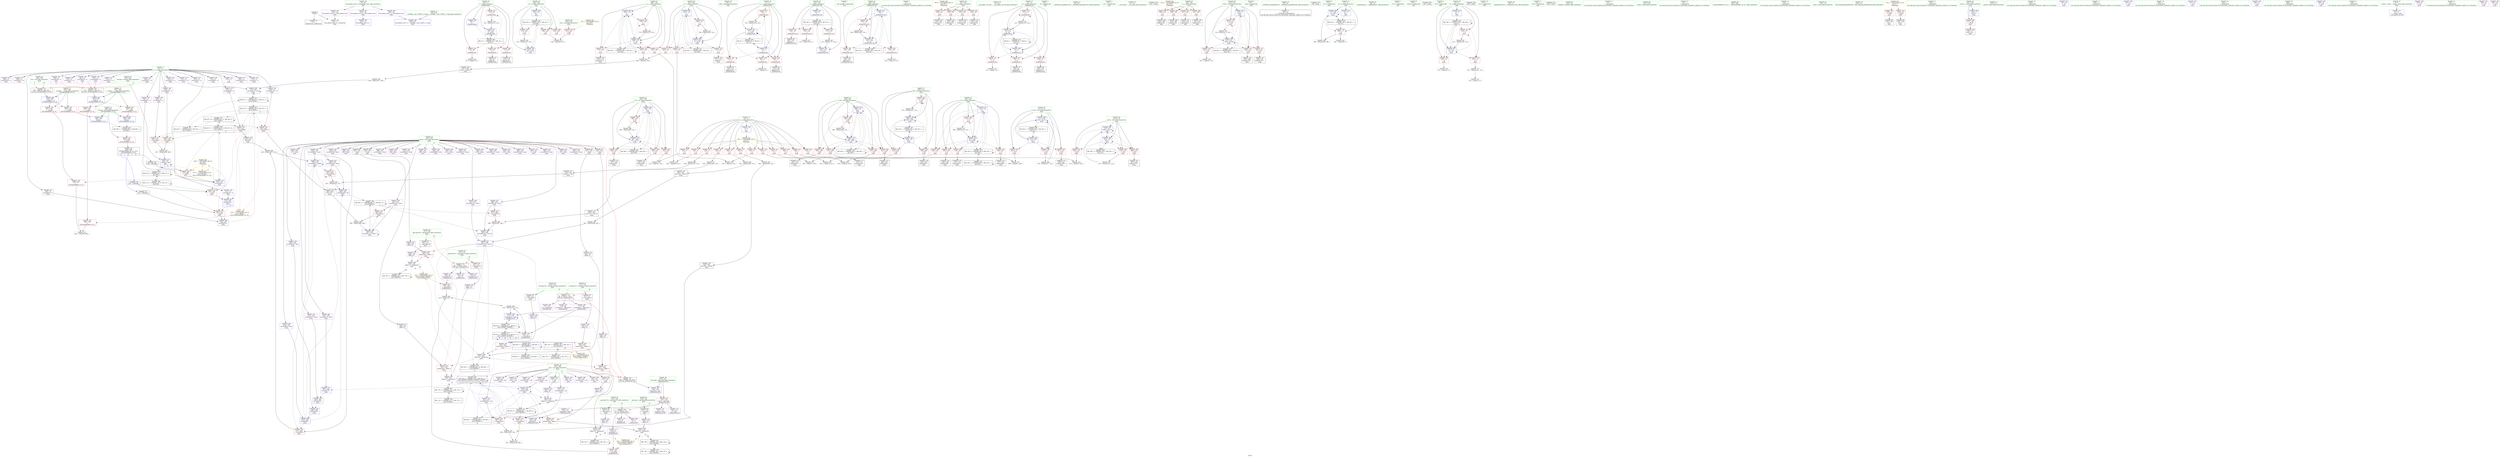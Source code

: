 digraph "SVFG" {
	label="SVFG";

	Node0x557d437ae140 [shape=record,color=grey,label="{NodeID: 0\nNullPtr}"];
	Node0x557d437ae140 -> Node0x557d43971c30[style=solid];
	Node0x557d437ae140 -> Node0x557d439828c0[style=solid];
	Node0x557d4397bc30 [shape=record,color=grey,label="{NodeID: 526\n81 = cmp(80, 82, )\n}"];
	Node0x557d43983520 [shape=record,color=blue,label="{NodeID: 360\n185\<--124\nte\<--\nmain\n}"];
	Node0x557d43983520 -> Node0x557d439a5f50[style=dashed];
	Node0x557d4397f0c0 [shape=record,color=red,label="{NodeID: 277\n273\<--189\n\<--j\nmain\n}"];
	Node0x557d4397f0c0 -> Node0x557d4396fa30[style=solid];
	Node0x557d43972e70 [shape=record,color=purple,label="{NodeID: 194\n439\<--205\narrayidx99\<--base\nmain\n}"];
	Node0x557d43970180 [shape=record,color=black,label="{NodeID: 111\n348\<--347\nidxprom46\<--\nmain\n}"];
	Node0x557d4394fdb0 [shape=record,color=green,label="{NodeID: 28\n18\<--19\ntmp\<--tmp_field_insensitive\nGlob }"];
	Node0x557d439aa550 [shape=record,color=black,label="{NodeID: 554\nMR_68V_2 = PHI(MR_68V_3, MR_68V_1, )\npts\{2180000 \}\n}"];
	Node0x557d439aa550 -> Node0x557d439bae10[style=dashed];
	Node0x557d43978ec0 [shape=record,color=blue,label="{NodeID: 388\n213\<--473\nj105\<--inc119\nmain\n}"];
	Node0x557d43978ec0 -> Node0x557d43980920[style=dashed];
	Node0x557d43978ec0 -> Node0x557d439809f0[style=dashed];
	Node0x557d43978ec0 -> Node0x557d43980ac0[style=dashed];
	Node0x557d43978ec0 -> Node0x557d43978d20[style=dashed];
	Node0x557d43978ec0 -> Node0x557d43978ec0[style=dashed];
	Node0x557d43978ec0 -> Node0x557d439a8c50[style=dashed];
	Node0x557d43980780 [shape=record,color=red,label="{NodeID: 305\n457\<--211\n\<--i101\nmain\n}"];
	Node0x557d43980780 -> Node0x557d43975210[style=solid];
	Node0x557d43974530 [shape=record,color=purple,label="{NodeID: 222\n638\<--543\noffset_0\<--\n}"];
	Node0x557d43974530 -> Node0x557d439797b0[style=solid];
	Node0x557d43975fe0 [shape=record,color=purple,label="{NodeID: 139\n315\<--15\narrayidx27\<--w\nmain\n}"];
	Node0x557d43970bf0 [shape=record,color=green,label="{NodeID: 56\n207\<--208\nans\<--ans_field_insensitive\nmain\n|{|<s11>13}}"];
	Node0x557d43970bf0 -> Node0x557d439727f0[style=solid];
	Node0x557d43970bf0 -> Node0x557d439728c0[style=solid];
	Node0x557d43970bf0 -> Node0x557d43973760[style=solid];
	Node0x557d43970bf0 -> Node0x557d43973830[style=solid];
	Node0x557d43970bf0 -> Node0x557d43973900[style=solid];
	Node0x557d43970bf0 -> Node0x557d439739d0[style=solid];
	Node0x557d43970bf0 -> Node0x557d43973aa0[style=solid];
	Node0x557d43970bf0 -> Node0x557d43973b70[style=solid];
	Node0x557d43970bf0 -> Node0x557d43973c40[style=solid];
	Node0x557d43970bf0 -> Node0x557d43973d10[style=solid];
	Node0x557d43970bf0 -> Node0x557d43973de0[style=solid];
	Node0x557d43970bf0:s11 -> Node0x557d439e6450[style=solid,color=red];
	Node0x557d4398d550 [shape=record,color=grey,label="{NodeID: 499\n436 = Binary(435, 124, )\n}"];
	Node0x557d4398d550 -> Node0x557d43975140[style=solid];
	Node0x557d43981e40 [shape=record,color=red,label="{NodeID: 333\n600\<--599\n\<--\n_ZSt3minIiERKT_S2_S2_\n}"];
	Node0x557d43981e40 -> Node0x557d4397c6b0[style=solid];
	Node0x557d4397dad0 [shape=record,color=red,label="{NodeID: 250\n115\<--71\n\<--j\n_Zml6matrixS_\n}"];
	Node0x557d4397dad0 -> Node0x557d43972240[style=solid];
	Node0x557d43977730 [shape=record,color=purple,label="{NodeID: 167\n114\<--66\narrayidx17\<--agg.result\n_Zml6matrixS_\n}"];
	Node0x557d43972310 [shape=record,color=black,label="{NodeID: 84\n160\<--159\nidxprom\<--\n_ZN6matrixC2Ev\n}"];
	Node0x557d4396d4d0 [shape=record,color=green,label="{NodeID: 1\n7\<--1\n__dso_handle\<--dummyObj\nGlob }"];
	Node0x557d4397bdb0 [shape=record,color=grey,label="{NodeID: 527\n87 = cmp(86, 82, )\n}"];
	Node0x557d439835f0 [shape=record,color=blue,label="{NodeID: 361\n187\<--124\ni\<--\nmain\n}"];
	Node0x557d439835f0 -> Node0x557d4397ebe0[style=dashed];
	Node0x557d439835f0 -> Node0x557d4397ecb0[style=dashed];
	Node0x557d439835f0 -> Node0x557d4397ed80[style=dashed];
	Node0x557d439835f0 -> Node0x557d4397ee50[style=dashed];
	Node0x557d439835f0 -> Node0x557d43983930[style=dashed];
	Node0x557d439835f0 -> Node0x557d439a6450[style=dashed];
	Node0x557d4397f190 [shape=record,color=red,label="{NodeID: 278\n278\<--189\n\<--j\nmain\n}"];
	Node0x557d4397f190 -> Node0x557d4398dcd0[style=solid];
	Node0x557d43972f40 [shape=record,color=purple,label="{NodeID: 195\n440\<--205\narrayidx100\<--base\nmain\n}"];
	Node0x557d43972f40 -> Node0x557d43981480[style=solid];
	Node0x557d43972f40 -> Node0x557d43978b80[style=solid];
	Node0x557d43970250 [shape=record,color=black,label="{NodeID: 112\n351\<--350\nidxprom48\<--\nmain\n}"];
	Node0x557d4394fe80 [shape=record,color=green,label="{NodeID: 29\n36\<--40\nllvm.global_ctors\<--llvm.global_ctors_field_insensitive\nGlob }"];
	Node0x557d4394fe80 -> Node0x557d43977360[style=solid];
	Node0x557d4394fe80 -> Node0x557d43977460[style=solid];
	Node0x557d4394fe80 -> Node0x557d43977560[style=solid];
	Node0x557d439aaa50 [shape=record,color=black,label="{NodeID: 555\nMR_70V_2 = PHI(MR_70V_3, MR_70V_1, )\npts\{2200000 \}\n}"];
	Node0x557d439aaa50 -> Node0x557d43979470[style=dashed];
	Node0x557d439aaa50 -> Node0x557d439aaa50[style=dashed];
	Node0x557d439aaa50 -> Node0x557d439b34c0[style=dashed];
	Node0x557d43978f90 [shape=record,color=blue,label="{NodeID: 389\n211\<--478\ni101\<--inc122\nmain\n}"];
	Node0x557d43978f90 -> Node0x557d439806b0[style=dashed];
	Node0x557d43978f90 -> Node0x557d43980780[style=dashed];
	Node0x557d43978f90 -> Node0x557d43980850[style=dashed];
	Node0x557d43978f90 -> Node0x557d43978f90[style=dashed];
	Node0x557d43978f90 -> Node0x557d439a8750[style=dashed];
	Node0x557d43980850 [shape=record,color=red,label="{NodeID: 306\n477\<--211\n\<--i101\nmain\n}"];
	Node0x557d43980850 -> Node0x557d4398cdd0[style=solid];
	Node0x557d43974600 [shape=record,color=purple,label="{NodeID: 223\n639\<--544\noffset_0\<--\n}"];
	Node0x557d43974600 -> Node0x557d43982250[style=solid];
	Node0x557d439760b0 [shape=record,color=purple,label="{NodeID: 140\n318\<--15\narrayidx29\<--w\nmain\n|{<s0>10}}"];
	Node0x557d439760b0:s0 -> Node0x557d439e6d30[style=solid,color=red];
	Node0x557d43970cc0 [shape=record,color=green,label="{NodeID: 57\n209\<--210\ni83\<--i83_field_insensitive\nmain\n}"];
	Node0x557d43970cc0 -> Node0x557d43980440[style=solid];
	Node0x557d43970cc0 -> Node0x557d43980510[style=solid];
	Node0x557d43970cc0 -> Node0x557d439805e0[style=solid];
	Node0x557d43970cc0 -> Node0x557d43984630[style=solid];
	Node0x557d43970cc0 -> Node0x557d439847d0[style=solid];
	Node0x557d4398d6d0 [shape=record,color=grey,label="{NodeID: 500\n491 = Binary(490, 124, )\n}"];
	Node0x557d4398d6d0 -> Node0x557d43975550[style=solid];
	Node0x557d43981f10 [shape=record,color=red,label="{NodeID: 334\n628\<--627\ndummyVal\<--offset_0\nmain\n}"];
	Node0x557d43981f10 -> Node0x557d43979470[style=solid];
	Node0x557d4397dba0 [shape=record,color=red,label="{NodeID: 251\n128\<--71\n\<--j\n_Zml6matrixS_\n}"];
	Node0x557d4397dba0 -> Node0x557d4398e5d0[style=solid];
	Node0x557d43977800 [shape=record,color=purple,label="{NodeID: 168\n117\<--66\narrayidx19\<--agg.result\n_Zml6matrixS_\n}"];
	Node0x557d43977800 -> Node0x557d4397e150[style=solid];
	Node0x557d43977800 -> Node0x557d43982c30[style=solid];
	Node0x557d439723e0 [shape=record,color=black,label="{NodeID: 85\n163\<--162\nidxprom5\<--\n_ZN6matrixC2Ev\n}"];
	Node0x557d4396e950 [shape=record,color=green,label="{NodeID: 2\n9\<--1\n\<--dummyObj\nCan only get source location for instruction, argument, global var or function.}"];
	Node0x557d4397bf30 [shape=record,color=grey,label="{NodeID: 528\n455 = cmp(453, 454, )\n}"];
	Node0x557d439836c0 [shape=record,color=blue,label="{NodeID: 362\n189\<--124\nj\<--\nmain\n}"];
	Node0x557d439836c0 -> Node0x557d4397ef20[style=dashed];
	Node0x557d439836c0 -> Node0x557d4397eff0[style=dashed];
	Node0x557d439836c0 -> Node0x557d4397f0c0[style=dashed];
	Node0x557d439836c0 -> Node0x557d4397f190[style=dashed];
	Node0x557d439836c0 -> Node0x557d439836c0[style=dashed];
	Node0x557d439836c0 -> Node0x557d43983860[style=dashed];
	Node0x557d439836c0 -> Node0x557d439a6950[style=dashed];
	Node0x557d4397f260 [shape=record,color=red,label="{NodeID: 279\n296\<--191\n\<--x\nmain\n}"];
	Node0x557d4397f260 -> Node0x557d4396fb00[style=solid];
	Node0x557d43973010 [shape=record,color=purple,label="{NodeID: 196\n465\<--205\na114\<--base\nmain\n}"];
	Node0x557d43970320 [shape=record,color=black,label="{NodeID: 113\n354\<--353\nidxprom50\<--\nmain\n}"];
	Node0x557d4394ff50 [shape=record,color=green,label="{NodeID: 30\n41\<--42\n__cxx_global_var_init\<--__cxx_global_var_init_field_insensitive\n}"];
	Node0x557d439aaf50 [shape=record,color=black,label="{NodeID: 556\nMR_72V_2 = PHI(MR_72V_3, MR_72V_1, )\npts\{2220000 \}\n}"];
	Node0x557d439aaf50 -> Node0x557d439bb810[style=dashed];
	Node0x557d43979060 [shape=record,color=blue,label="{NodeID: 390\n486\<--488\narrayidx128\<--div129\nmain\n}"];
	Node0x557d43979060 -> Node0x557d43979130[style=dashed];
	Node0x557d43980920 [shape=record,color=red,label="{NodeID: 307\n453\<--213\n\<--j105\nmain\n}"];
	Node0x557d43980920 -> Node0x557d4397bf30[style=solid];
	Node0x557d439746d0 [shape=record,color=purple,label="{NodeID: 224\n641\<--547\noffset_0\<--\n}"];
	Node0x557d439746d0 -> Node0x557d43979880[style=solid];
	Node0x557d43976180 [shape=record,color=purple,label="{NodeID: 141\n323\<--15\narrayidx32\<--w\nmain\n}"];
	Node0x557d43970d90 [shape=record,color=green,label="{NodeID: 58\n211\<--212\ni101\<--i101_field_insensitive\nmain\n}"];
	Node0x557d43970d90 -> Node0x557d439806b0[style=solid];
	Node0x557d43970d90 -> Node0x557d43980780[style=solid];
	Node0x557d43970d90 -> Node0x557d43980850[style=solid];
	Node0x557d43970d90 -> Node0x557d43978c50[style=solid];
	Node0x557d43970d90 -> Node0x557d43978f90[style=solid];
	Node0x557d4398d850 [shape=record,color=grey,label="{NodeID: 501\n493 = Binary(494, 492, )\n}"];
	Node0x557d4398d850 -> Node0x557d43979130[style=solid];
	Node0x557d43981fe0 [shape=record,color=red,label="{NodeID: 335\n631\<--630\ndummyVal\<--offset_0\nmain\n}"];
	Node0x557d43981fe0 -> Node0x557d43979540[style=solid];
	Node0x557d4397dc70 [shape=record,color=red,label="{NodeID: 252\n91\<--73\n\<--k\n_Zml6matrixS_\n}"];
	Node0x557d4397dc70 -> Node0x557d4397b630[style=solid];
	Node0x557d439778d0 [shape=record,color=purple,label="{NodeID: 169\n94\<--67\na7\<--a\n_Zml6matrixS_\n}"];
	Node0x557d439724b0 [shape=record,color=black,label="{NodeID: 86\n533\<--205\n\<--base\nmain\n}"];
	Node0x557d439724b0 -> Node0x557d43974120[style=solid];
	Node0x557d4394dc70 [shape=record,color=green,label="{NodeID: 3\n20\<--1\n.str\<--dummyObj\nGlob }"];
	Node0x557d439bd110 [shape=record,color=black,label="{NodeID: 612\nMR_62V_6 = PHI(MR_62V_8, MR_62V_3, )\npts\{170000 \}\n|{|<s6>9}}"];
	Node0x557d439bd110 -> Node0x557d43980ed0[style=dashed];
	Node0x557d439bd110 -> Node0x557d439812e0[style=dashed];
	Node0x557d439bd110 -> Node0x557d43981550[style=dashed];
	Node0x557d439bd110 -> Node0x557d43983ad0[style=dashed];
	Node0x557d439bd110 -> Node0x557d439a9650[style=dashed];
	Node0x557d439bd110 -> Node0x557d439a5740[style=dashed];
	Node0x557d439bd110:s6 -> Node0x557d439bfc30[style=dashed,color=red];
	Node0x557d4397c0b0 [shape=record,color=grey,label="{NodeID: 529\n266 = cmp(264, 265, )\n}"];
	Node0x557d4397c0b0 -> Node0x557d4396f890[style=solid];
	Node0x557d43983790 [shape=record,color=blue,label="{NodeID: 363\n275\<--268\narrayidx12\<--mul\nmain\n}"];
	Node0x557d43983790 -> Node0x557d43983790[style=dashed];
	Node0x557d43983790 -> Node0x557d439ae650[style=dashed];
	Node0x557d4397f330 [shape=record,color=red,label="{NodeID: 280\n306\<--191\n\<--x\nmain\n}"];
	Node0x557d4397f330 -> Node0x557d4396fca0[style=solid];
	Node0x557d439730e0 [shape=record,color=purple,label="{NodeID: 197\n466\<--205\narrayidx115\<--base\nmain\n}"];
	Node0x557d439703f0 [shape=record,color=black,label="{NodeID: 114\n357\<--356\nidxprom52\<--\nmain\n}"];
	Node0x557d43950020 [shape=record,color=green,label="{NodeID: 31\n45\<--46\n_ZNSt8ios_base4InitC1Ev\<--_ZNSt8ios_base4InitC1Ev_field_insensitive\n}"];
	Node0x557d439c0600 [shape=record,color=yellow,style=double,label="{NodeID: 640\n40V_1 = ENCHI(MR_40V_0)\npts\{192 \}\nFun[main]}"];
	Node0x557d439c0600 -> Node0x557d4397f260[style=dashed];
	Node0x557d439c0600 -> Node0x557d4397f330[style=dashed];
	Node0x557d439c0600 -> Node0x557d4397f400[style=dashed];
	Node0x557d439c0600 -> Node0x557d4397f4d0[style=dashed];
	Node0x557d439ab450 [shape=record,color=black,label="{NodeID: 557\nMR_74V_2 = PHI(MR_74V_3, MR_74V_1, )\npts\{2240000 \}\n}"];
	Node0x557d439ab450 -> Node0x557d439bbd10[style=dashed];
	Node0x557d43979130 [shape=record,color=blue,label="{NodeID: 391\n497\<--493\narrayidx135\<--div132\nmain\n}"];
	Node0x557d43979130 -> Node0x557d43981fe0[style=dashed];
	Node0x557d43979130 -> Node0x557d43982180[style=dashed];
	Node0x557d43979130 -> Node0x557d43982250[style=dashed];
	Node0x557d43979130 -> Node0x557d43979880[style=dashed];
	Node0x557d43979130 -> Node0x557d439a9b50[style=dashed];
	Node0x557d439809f0 [shape=record,color=red,label="{NodeID: 308\n460\<--213\n\<--j105\nmain\n}"];
	Node0x557d439809f0 -> Node0x557d439752e0[style=solid];
	Node0x557d439747a0 [shape=record,color=purple,label="{NodeID: 225\n642\<--548\noffset_0\<--\n}"];
	Node0x557d439747a0 -> Node0x557d43982320[style=solid];
	Node0x557d43976250 [shape=record,color=purple,label="{NodeID: 142\n326\<--15\narrayidx34\<--w\nmain\n}"];
	Node0x557d43976250 -> Node0x557d43983ba0[style=solid];
	Node0x557d43970e60 [shape=record,color=green,label="{NodeID: 59\n213\<--214\nj105\<--j105_field_insensitive\nmain\n}"];
	Node0x557d43970e60 -> Node0x557d43980920[style=solid];
	Node0x557d43970e60 -> Node0x557d439809f0[style=solid];
	Node0x557d43970e60 -> Node0x557d43980ac0[style=solid];
	Node0x557d43970e60 -> Node0x557d43978d20[style=solid];
	Node0x557d43970e60 -> Node0x557d43978ec0[style=solid];
	Node0x557d4398d9d0 [shape=record,color=grey,label="{NodeID: 502\n442 = Binary(441, 437, )\n}"];
	Node0x557d4398d9d0 -> Node0x557d43978b80[style=solid];
	Node0x557d439820b0 [shape=record,color=red,label="{NodeID: 336\n634\<--633\ndummyVal\<--offset_0\nmain\n}"];
	Node0x557d439820b0 -> Node0x557d43979610[style=solid];
	Node0x557d4397dd40 [shape=record,color=red,label="{NodeID: 253\n98\<--73\n\<--k\n_Zml6matrixS_\n}"];
	Node0x557d4397dd40 -> Node0x557d43971f00[style=solid];
	Node0x557d439779a0 [shape=record,color=purple,label="{NodeID: 170\n97\<--67\narrayidx\<--a\n_Zml6matrixS_\n}"];
	Node0x557d43972580 [shape=record,color=black,label="{NodeID: 87\n541\<--205\n\<--base\nmain\n}"];
	Node0x557d43972580 -> Node0x557d43974460[style=solid];
	Node0x557d439355e0 [shape=record,color=green,label="{NodeID: 4\n22\<--1\n.str.1\<--dummyObj\nGlob }"];
	Node0x557d4397c230 [shape=record,color=grey,label="{NodeID: 530\n256 = cmp(254, 255, )\n}"];
	Node0x557d43983860 [shape=record,color=blue,label="{NodeID: 364\n189\<--279\nj\<--inc\nmain\n}"];
	Node0x557d43983860 -> Node0x557d4397ef20[style=dashed];
	Node0x557d43983860 -> Node0x557d4397eff0[style=dashed];
	Node0x557d43983860 -> Node0x557d4397f0c0[style=dashed];
	Node0x557d43983860 -> Node0x557d4397f190[style=dashed];
	Node0x557d43983860 -> Node0x557d439836c0[style=dashed];
	Node0x557d43983860 -> Node0x557d43983860[style=dashed];
	Node0x557d43983860 -> Node0x557d439a6950[style=dashed];
	Node0x557d4397f400 [shape=record,color=red,label="{NodeID: 281\n316\<--191\n\<--x\nmain\n}"];
	Node0x557d4397f400 -> Node0x557d4396ff10[style=solid];
	Node0x557d439731b0 [shape=record,color=purple,label="{NodeID: 198\n467\<--205\narrayidx116\<--base\nmain\n}"];
	Node0x557d439731b0 -> Node0x557d43981620[style=solid];
	Node0x557d439731b0 -> Node0x557d43978df0[style=solid];
	Node0x557d439704c0 [shape=record,color=black,label="{NodeID: 115\n361\<--360\nidxprom54\<--\nmain\n}"];
	Node0x557d439500f0 [shape=record,color=green,label="{NodeID: 32\n51\<--52\n__cxa_atexit\<--__cxa_atexit_field_insensitive\n}"];
	Node0x557d439e3b00 [shape=record,color=black,label="{NodeID: 724\n251 = PHI()\n}"];
	Node0x557d439c0710 [shape=record,color=yellow,style=double,label="{NodeID: 641\n42V_1 = ENCHI(MR_42V_0)\npts\{194 \}\nFun[main]}"];
	Node0x557d439c0710 -> Node0x557d4397f5a0[style=dashed];
	Node0x557d439c0710 -> Node0x557d4397f670[style=dashed];
	Node0x557d439c0710 -> Node0x557d4397f740[style=dashed];
	Node0x557d439c0710 -> Node0x557d4397f810[style=dashed];
	Node0x557d439ab950 [shape=record,color=black,label="{NodeID: 558\nMR_76V_2 = PHI(MR_76V_3, MR_76V_1, )\npts\{2260000 \}\n}"];
	Node0x557d439ab950 -> Node0x557d439796e0[style=dashed];
	Node0x557d439ab950 -> Node0x557d439ab950[style=dashed];
	Node0x557d43979200 [shape=record,color=blue,label="{NodeID: 392\n215\<--9\ni136\<--\nmain\n}"];
	Node0x557d43979200 -> Node0x557d43980b90[style=dashed];
	Node0x557d43979200 -> Node0x557d43980c60[style=dashed];
	Node0x557d43979200 -> Node0x557d43980d30[style=dashed];
	Node0x557d43979200 -> Node0x557d43980e00[style=dashed];
	Node0x557d43979200 -> Node0x557d439793a0[style=dashed];
	Node0x557d43979200 -> Node0x557d439a9150[style=dashed];
	Node0x557d43980ac0 [shape=record,color=red,label="{NodeID: 309\n472\<--213\n\<--j105\nmain\n}"];
	Node0x557d43980ac0 -> Node0x557d4398e150[style=solid];
	Node0x557d43974870 [shape=record,color=red,label="{NodeID: 226\n255\<--8\n\<--n\nmain\n}"];
	Node0x557d43974870 -> Node0x557d4397c230[style=solid];
	Node0x557d43976320 [shape=record,color=purple,label="{NodeID: 143\n349\<--15\narrayidx47\<--w\nmain\n}"];
	Node0x557d43970f30 [shape=record,color=green,label="{NodeID: 60\n215\<--216\ni136\<--i136_field_insensitive\nmain\n}"];
	Node0x557d43970f30 -> Node0x557d43980b90[style=solid];
	Node0x557d43970f30 -> Node0x557d43980c60[style=solid];
	Node0x557d43970f30 -> Node0x557d43980d30[style=solid];
	Node0x557d43970f30 -> Node0x557d43980e00[style=solid];
	Node0x557d43970f30 -> Node0x557d43979200[style=solid];
	Node0x557d43970f30 -> Node0x557d439793a0[style=solid];
	Node0x557d4398db50 [shape=record,color=grey,label="{NodeID: 503\n566 = Binary(562, 565, )\n}"];
	Node0x557d4398db50 -> Node0x557d4398de50[style=solid];
	Node0x557d43982180 [shape=record,color=red,label="{NodeID: 337\n637\<--636\ndummyVal\<--offset_0\nmain\n}"];
	Node0x557d43982180 -> Node0x557d439796e0[style=solid];
	Node0x557d4397de10 [shape=record,color=red,label="{NodeID: 254\n103\<--73\n\<--k\n_Zml6matrixS_\n}"];
	Node0x557d4397de10 -> Node0x557d43971fd0[style=solid];
	Node0x557d43977a70 [shape=record,color=purple,label="{NodeID: 171\n100\<--67\narrayidx9\<--a\n_Zml6matrixS_\n}"];
	Node0x557d43977a70 -> Node0x557d4397dfb0[style=solid];
	Node0x557d43972650 [shape=record,color=black,label="{NodeID: 88\n544\<--205\n\<--base\nmain\n}"];
	Node0x557d43972650 -> Node0x557d43974600[style=solid];
	Node0x557d43935670 [shape=record,color=green,label="{NodeID: 5\n24\<--1\nstdin\<--dummyObj\nGlob }"];
	Node0x557d4397c3b0 [shape=record,color=grey,label="{NodeID: 531\n449 = cmp(447, 448, )\n}"];
	Node0x557d43983930 [shape=record,color=blue,label="{NodeID: 365\n187\<--284\ni\<--inc14\nmain\n}"];
	Node0x557d43983930 -> Node0x557d4397ebe0[style=dashed];
	Node0x557d43983930 -> Node0x557d4397ecb0[style=dashed];
	Node0x557d43983930 -> Node0x557d4397ed80[style=dashed];
	Node0x557d43983930 -> Node0x557d4397ee50[style=dashed];
	Node0x557d43983930 -> Node0x557d43983930[style=dashed];
	Node0x557d43983930 -> Node0x557d439a6450[style=dashed];
	Node0x557d4397f4d0 [shape=record,color=red,label="{NodeID: 282\n324\<--191\n\<--x\nmain\n}"];
	Node0x557d4397f4d0 -> Node0x557d439700b0[style=solid];
	Node0x557d43973280 [shape=record,color=purple,label="{NodeID: 199\n484\<--205\na126\<--base\nmain\n}"];
	Node0x557d43974d30 [shape=record,color=black,label="{NodeID: 116\n364\<--363\nidxprom56\<--\nmain\n}"];
	Node0x557d4396ea20 [shape=record,color=green,label="{NodeID: 33\n50\<--56\n_ZNSt8ios_base4InitD1Ev\<--_ZNSt8ios_base4InitD1Ev_field_insensitive\n}"];
	Node0x557d4396ea20 -> Node0x557d43971d30[style=solid];
	Node0x557d439e5c50 [shape=record,color=black,label="{NodeID: 725\n48 = PHI()\n}"];
	Node0x557d439c07f0 [shape=record,color=yellow,style=double,label="{NodeID: 642\n44V_1 = ENCHI(MR_44V_0)\npts\{196 \}\nFun[main]|{|<s3>9|<s4>10}}"];
	Node0x557d439c07f0 -> Node0x557d43980ed0[style=dashed];
	Node0x557d439c07f0 -> Node0x557d43980fa0[style=dashed];
	Node0x557d439c07f0 -> Node0x557d43981210[style=dashed];
	Node0x557d439c07f0:s3 -> Node0x557d439bfd10[style=dashed,color=red];
	Node0x557d439c07f0:s4 -> Node0x557d439bfd10[style=dashed,color=red];
	Node0x557d439abe50 [shape=record,color=black,label="{NodeID: 559\nMR_78V_2 = PHI(MR_78V_3, MR_78V_1, )\npts\{2280000 \}\n}"];
	Node0x557d439abe50 -> Node0x557d439797b0[style=dashed];
	Node0x557d439abe50 -> Node0x557d439abe50[style=dashed];
	Node0x557d439792d0 [shape=record,color=blue,label="{NodeID: 393\n510\<--399\narrayidx144\<--\nmain\n}"];
	Node0x557d439792d0 -> Node0x557d439817c0[style=dashed];
	Node0x557d439792d0 -> Node0x557d43981890[style=dashed];
	Node0x557d439792d0 -> Node0x557d43981f10[style=dashed];
	Node0x557d439792d0 -> Node0x557d439792d0[style=dashed];
	Node0x557d439792d0 -> Node0x557d43979610[style=dashed];
	Node0x557d439792d0 -> Node0x557d439aa050[style=dashed];
	Node0x557d439792d0 -> Node0x557d439b2ac0[style=dashed];
	Node0x557d43980b90 [shape=record,color=red,label="{NodeID: 310\n501\<--215\n\<--i136\nmain\n}"];
	Node0x557d43980b90 -> Node0x557d43992d20[style=solid];
	Node0x557d43974940 [shape=record,color=red,label="{NodeID: 227\n261\<--8\n\<--n\nmain\n}"];
	Node0x557d43974940 -> Node0x557d4397b7b0[style=solid];
	Node0x557d439763f0 [shape=record,color=purple,label="{NodeID: 144\n352\<--15\narrayidx49\<--w\nmain\n|{<s0>11}}"];
	Node0x557d439763f0:s0 -> Node0x557d439e6d30[style=solid,color=red];
	Node0x557d43971000 [shape=record,color=green,label="{NodeID: 61\n217\<--218\nref.tmp152\<--ref.tmp152_field_insensitive\nmain\n|{|<s1>16}}"];
	Node0x557d43971000 -> Node0x557d43972990[style=solid];
	Node0x557d43971000:s1 -> Node0x557d439e6760[style=solid,color=red];
	Node0x557d4398dcd0 [shape=record,color=grey,label="{NodeID: 504\n279 = Binary(278, 124, )\n}"];
	Node0x557d4398dcd0 -> Node0x557d43983860[style=solid];
	Node0x557d43982250 [shape=record,color=red,label="{NodeID: 338\n640\<--639\ndummyVal\<--offset_0\nmain\n}"];
	Node0x557d43982250 -> Node0x557d439797b0[style=solid];
	Node0x557d4397dee0 [shape=record,color=red,label="{NodeID: 255\n122\<--73\n\<--k\n_Zml6matrixS_\n}"];
	Node0x557d4397dee0 -> Node0x557d4398ebd0[style=solid];
	Node0x557d43977b40 [shape=record,color=purple,label="{NodeID: 172\n102\<--68\na10\<--b\n_Zml6matrixS_\n}"];
	Node0x557d43972720 [shape=record,color=black,label="{NodeID: 89\n547\<--205\n\<--base\nmain\n}"];
	Node0x557d43972720 -> Node0x557d439746d0[style=solid];
	Node0x557d4394ef40 [shape=record,color=green,label="{NodeID: 6\n25\<--1\n.str.2\<--dummyObj\nGlob }"];
	Node0x557d439be010 [shape=record,color=black,label="{NodeID: 615\nMR_80V_3 = PHI(MR_80V_4, MR_80V_2, )\npts\{590 \}\n}"];
	Node0x557d439be010 -> Node0x557d43981960[style=dashed];
	Node0x557d4397c530 [shape=record,color=grey,label="{NodeID: 532\n156 = cmp(155, 82, )\n}"];
	Node0x557d43983a00 [shape=record,color=blue,label="{NodeID: 366\n11\<--289\nm\<--dec\nmain\n}"];
	Node0x557d43983a00 -> Node0x557d4397d110[style=dashed];
	Node0x557d43983a00 -> Node0x557d43983a00[style=dashed];
	Node0x557d43983a00 -> Node0x557d439a5960[style=dashed];
	Node0x557d4397f5a0 [shape=record,color=red,label="{NodeID: 283\n299\<--193\n\<--y\nmain\n}"];
	Node0x557d4397f5a0 -> Node0x557d4396fbd0[style=solid];
	Node0x557d43973350 [shape=record,color=purple,label="{NodeID: 200\n485\<--205\narrayidx127\<--base\nmain\n}"];
	Node0x557d43974e00 [shape=record,color=black,label="{NodeID: 117\n372\<--371\nidxprom59\<--\nmain\n}"];
	Node0x557d4396eab0 [shape=record,color=green,label="{NodeID: 34\n63\<--64\n_Zml6matrixS_\<--_Zml6matrixS__field_insensitive\n}"];
	Node0x557d439e5d50 [shape=record,color=black,label="{NodeID: 726\n302 = PHI(586, )\n}"];
	Node0x557d439e5d50 -> Node0x557d43980ed0[style=solid];
	Node0x557d439793a0 [shape=record,color=blue,label="{NodeID: 394\n215\<--514\ni136\<--inc146\nmain\n}"];
	Node0x557d439793a0 -> Node0x557d43980b90[style=dashed];
	Node0x557d439793a0 -> Node0x557d43980c60[style=dashed];
	Node0x557d439793a0 -> Node0x557d43980d30[style=dashed];
	Node0x557d439793a0 -> Node0x557d43980e00[style=dashed];
	Node0x557d439793a0 -> Node0x557d439793a0[style=dashed];
	Node0x557d439793a0 -> Node0x557d439a9150[style=dashed];
	Node0x557d43980c60 [shape=record,color=red,label="{NodeID: 311\n505\<--215\n\<--i136\nmain\n}"];
	Node0x557d43980c60 -> Node0x557d43975620[style=solid];
	Node0x557d43974a10 [shape=record,color=red,label="{NodeID: 228\n332\<--8\n\<--n\nmain\n}"];
	Node0x557d43974a10 -> Node0x557d4397b1b0[style=solid];
	Node0x557d439764c0 [shape=record,color=purple,label="{NodeID: 145\n355\<--15\narrayidx51\<--w\nmain\n}"];
	Node0x557d439710d0 [shape=record,color=green,label="{NodeID: 62\n219\<--220\nagg.tmp\<--agg.tmp_field_insensitive\nmain\n|{|<s1>16}}"];
	Node0x557d439710d0 -> Node0x557d43972a60[style=solid];
	Node0x557d439710d0:s1 -> Node0x557d439e6a90[style=solid,color=red];
	Node0x557d439b57c0 [shape=record,color=black,label="{NodeID: 588\nMR_16V_3 = PHI(MR_16V_4, MR_16V_2, )\npts\{143 \}\n}"];
	Node0x557d439b57c0 -> Node0x557d4397e2f0[style=dashed];
	Node0x557d439b57c0 -> Node0x557d4397e3c0[style=dashed];
	Node0x557d439b57c0 -> Node0x557d4397e490[style=dashed];
	Node0x557d439b57c0 -> Node0x557d43983380[style=dashed];
	Node0x557d4398de50 [shape=record,color=grey,label="{NodeID: 505\n567 = Binary(558, 566, )\n}"];
	Node0x557d43982320 [shape=record,color=red,label="{NodeID: 339\n643\<--642\ndummyVal\<--offset_0\nmain\n}"];
	Node0x557d43982320 -> Node0x557d43979880[style=solid];
	Node0x557d4397dfb0 [shape=record,color=red,label="{NodeID: 256\n101\<--100\n\<--arrayidx9\n_Zml6matrixS_\n}"];
	Node0x557d4397dfb0 -> Node0x557d4398c050[style=solid];
	Node0x557d43977c10 [shape=record,color=purple,label="{NodeID: 173\n105\<--68\narrayidx12\<--b\n_Zml6matrixS_\n}"];
	Node0x557d439727f0 [shape=record,color=black,label="{NodeID: 90\n526\<--207\n\<--ans\nmain\n}"];
	Node0x557d439727f0 -> Node0x557d43973f80[style=solid];
	Node0x557d4394efd0 [shape=record,color=green,label="{NodeID: 7\n27\<--1\n.str.3\<--dummyObj\nGlob }"];
	Node0x557d4397c6b0 [shape=record,color=grey,label="{NodeID: 533\n601 = cmp(598, 600, )\n}"];
	Node0x557d43983ad0 [shape=record,color=blue,label="{NodeID: 367\n311\<--305\narrayidx25\<--\nmain\n|{|<s2>10}}"];
	Node0x557d43983ad0 -> Node0x557d43980fa0[style=dashed];
	Node0x557d43983ad0 -> Node0x557d43983ba0[style=dashed];
	Node0x557d43983ad0:s2 -> Node0x557d439bfc30[style=dashed,color=red];
	Node0x557d4397f670 [shape=record,color=red,label="{NodeID: 284\n309\<--193\n\<--y\nmain\n}"];
	Node0x557d4397f670 -> Node0x557d4396fd70[style=solid];
	Node0x557d43973420 [shape=record,color=purple,label="{NodeID: 201\n486\<--205\narrayidx128\<--base\nmain\n}"];
	Node0x557d43973420 -> Node0x557d439816f0[style=solid];
	Node0x557d43973420 -> Node0x557d43979060[style=solid];
	Node0x557d43974ed0 [shape=record,color=black,label="{NodeID: 118\n375\<--374\nidxprom61\<--\nmain\n}"];
	Node0x557d4396eb40 [shape=record,color=green,label="{NodeID: 35\n69\<--70\ni\<--i_field_insensitive\n_Zml6matrixS_\n}"];
	Node0x557d4396eb40 -> Node0x557d4397d5f0[style=solid];
	Node0x557d4396eb40 -> Node0x557d4397d6c0[style=solid];
	Node0x557d4396eb40 -> Node0x557d4397d790[style=solid];
	Node0x557d4396eb40 -> Node0x557d4397d860[style=solid];
	Node0x557d4396eb40 -> Node0x557d439829c0[style=solid];
	Node0x557d4396eb40 -> Node0x557d43982ea0[style=solid];
	Node0x557d439e5f40 [shape=record,color=black,label="{NodeID: 727\n319 = PHI(586, )\n}"];
	Node0x557d439e5f40 -> Node0x557d43980fa0[style=solid];
	Node0x557d43979470 [shape=record,color=blue, style = dotted,label="{NodeID: 395\n626\<--628\noffset_0\<--dummyVal\nmain\n|{|<s1>16}}"];
	Node0x557d43979470 -> Node0x557d439b34c0[style=dashed];
	Node0x557d43979470:s1 -> Node0x557d439bf740[style=dashed,color=red];
	Node0x557d43980d30 [shape=record,color=red,label="{NodeID: 312\n508\<--215\n\<--i136\nmain\n}"];
	Node0x557d43980d30 -> Node0x557d439756f0[style=solid];
	Node0x557d43974ae0 [shape=record,color=red,label="{NodeID: 229\n338\<--8\n\<--n\nmain\n}"];
	Node0x557d43974ae0 -> Node0x557d4397b4b0[style=solid];
	Node0x557d43976590 [shape=record,color=purple,label="{NodeID: 146\n358\<--15\narrayidx53\<--w\nmain\n}"];
	Node0x557d43976590 -> Node0x557d43981070[style=solid];
	Node0x557d439711a0 [shape=record,color=green,label="{NodeID: 63\n221\<--222\nagg.tmp153\<--agg.tmp153_field_insensitive\nmain\n|{|<s1>16}}"];
	Node0x557d439711a0 -> Node0x557d43972b30[style=solid];
	Node0x557d439711a0:s1 -> Node0x557d439e6be0[style=solid,color=red];
	Node0x557d439b5cc0 [shape=record,color=black,label="{NodeID: 589\nMR_18V_2 = PHI(MR_18V_4, MR_18V_1, )\npts\{145 \}\n}"];
	Node0x557d439b5cc0 -> Node0x557d43983110[style=dashed];
	Node0x557d4398dfd0 [shape=record,color=grey,label="{NodeID: 506\n574 = Binary(573, 124, )\n}"];
	Node0x557d4398dfd0 -> Node0x557d43979a20[style=solid];
	Node0x557d439823f0 [shape=record,color=blue,label="{NodeID: 340\n8\<--9\nn\<--\nGlob }"];
	Node0x557d439823f0 -> Node0x557d439bff00[style=dashed];
	Node0x557d4397e080 [shape=record,color=red,label="{NodeID: 257\n109\<--108\n\<--arrayidx14\n_Zml6matrixS_\n}"];
	Node0x557d4397e080 -> Node0x557d4398c050[style=solid];
	Node0x557d43977ce0 [shape=record,color=purple,label="{NodeID: 174\n108\<--68\narrayidx14\<--b\n_Zml6matrixS_\n}"];
	Node0x557d43977ce0 -> Node0x557d4397e080[style=solid];
	Node0x557d439728c0 [shape=record,color=black,label="{NodeID: 91\n536\<--207\n\<--ans\nmain\n}"];
	Node0x557d439728c0 -> Node0x557d439741f0[style=solid];
	Node0x557d4394f060 [shape=record,color=green,label="{NodeID: 8\n29\<--1\nstdout\<--dummyObj\nGlob }"];
	Node0x557d4397c830 [shape=record,color=grey,label="{NodeID: 534\n292 = cmp(288, 9, )\n}"];
	Node0x557d43983ba0 [shape=record,color=blue,label="{NodeID: 368\n326\<--320\narrayidx34\<--\nmain\n}"];
	Node0x557d43983ba0 -> Node0x557d439bd110[style=dashed];
	Node0x557d4397f740 [shape=record,color=red,label="{NodeID: 285\n313\<--193\n\<--y\nmain\n}"];
	Node0x557d4397f740 -> Node0x557d4396fe40[style=solid];
	Node0x557d439734f0 [shape=record,color=purple,label="{NodeID: 202\n495\<--205\na133\<--base\nmain\n}"];
	Node0x557d43974fa0 [shape=record,color=black,label="{NodeID: 119\n419\<--418\nidxprom87\<--\nmain\n}"];
	Node0x557d4396ebd0 [shape=record,color=green,label="{NodeID: 36\n71\<--72\nj\<--j_field_insensitive\n_Zml6matrixS_\n}"];
	Node0x557d4396ebd0 -> Node0x557d4397d930[style=solid];
	Node0x557d4396ebd0 -> Node0x557d4397da00[style=solid];
	Node0x557d4396ebd0 -> Node0x557d4397dad0[style=solid];
	Node0x557d4396ebd0 -> Node0x557d4397dba0[style=solid];
	Node0x557d4396ebd0 -> Node0x557d43982a90[style=solid];
	Node0x557d4396ebd0 -> Node0x557d43982dd0[style=solid];
	Node0x557d439e6040 [shape=record,color=black,label="{NodeID: 728\n241 = PHI()\n}"];
	Node0x557d43979540 [shape=record,color=blue, style = dotted,label="{NodeID: 396\n629\<--631\noffset_0\<--dummyVal\nmain\n|{|<s1>16}}"];
	Node0x557d43979540 -> Node0x557d439bb810[style=dashed];
	Node0x557d43979540:s1 -> Node0x557d439bf850[style=dashed,color=red];
	Node0x557d43980e00 [shape=record,color=red,label="{NodeID: 313\n513\<--215\n\<--i136\nmain\n}"];
	Node0x557d43980e00 -> Node0x557d4397abb0[style=solid];
	Node0x557d43974bb0 [shape=record,color=red,label="{NodeID: 230\n344\<--8\n\<--n\nmain\n}"];
	Node0x557d43974bb0 -> Node0x557d4397b930[style=solid];
	Node0x557d43976660 [shape=record,color=purple,label="{NodeID: 147\n362\<--15\narrayidx55\<--w\nmain\n}"];
	Node0x557d43971270 [shape=record,color=green,label="{NodeID: 64\n223\<--224\nref.tmp154\<--ref.tmp154_field_insensitive\nmain\n|{|<s1>20}}"];
	Node0x557d43971270 -> Node0x557d43972c00[style=solid];
	Node0x557d43971270:s1 -> Node0x557d439e6760[style=solid,color=red];
	Node0x557d439b61c0 [shape=record,color=black,label="{NodeID: 590\nMR_20V_2 = PHI(MR_20V_3, MR_20V_1, )\npts\{2060000 2080000 2180000 2240000 \}\n|{|<s2>3|<s3>12|<s4>13|<s5>13|<s6>13|<s7>13|<s8>13|<s9>13|<s10>13}}"];
	Node0x557d439b61c0 -> Node0x557d439831e0[style=dashed];
	Node0x557d439b61c0 -> Node0x557d439b61c0[style=dashed];
	Node0x557d439b61c0:s2 -> Node0x557d439afa50[style=dashed,color=blue];
	Node0x557d439b61c0:s3 -> Node0x557d439842f0[style=dashed,color=blue];
	Node0x557d439b61c0:s4 -> Node0x557d439817c0[style=dashed,color=blue];
	Node0x557d439b61c0:s5 -> Node0x557d43981890[style=dashed,color=blue];
	Node0x557d439b61c0:s6 -> Node0x557d43981f10[style=dashed,color=blue];
	Node0x557d439b61c0:s7 -> Node0x557d439792d0[style=dashed,color=blue];
	Node0x557d439b61c0:s8 -> Node0x557d43979610[style=dashed,color=blue];
	Node0x557d439b61c0:s9 -> Node0x557d439aa050[style=dashed,color=blue];
	Node0x557d439b61c0:s10 -> Node0x557d439b2ac0[style=dashed,color=blue];
	Node0x557d4398e150 [shape=record,color=grey,label="{NodeID: 507\n473 = Binary(472, 124, )\n}"];
	Node0x557d4398e150 -> Node0x557d43978ec0[style=solid];
	Node0x557d439824c0 [shape=record,color=blue,label="{NodeID: 341\n11\<--9\nm\<--\nGlob }"];
	Node0x557d439824c0 -> Node0x557d439a5960[style=dashed];
	Node0x557d4397e150 [shape=record,color=red,label="{NodeID: 258\n118\<--117\n\<--arrayidx19\n_Zml6matrixS_\n}"];
	Node0x557d4397e150 -> Node0x557d4398c1d0[style=solid];
	Node0x557d43977db0 [shape=record,color=purple,label="{NodeID: 175\n158\<--147\na\<--this1\n_ZN6matrixC2Ev\n}"];
	Node0x557d43972990 [shape=record,color=black,label="{NodeID: 92\n537\<--217\n\<--ref.tmp152\nmain\n}"];
	Node0x557d43972990 -> Node0x557d439742c0[style=solid];
	Node0x557d4394f0f0 [shape=record,color=green,label="{NodeID: 9\n30\<--1\n.str.4\<--dummyObj\nGlob }"];
	Node0x557d4397c9b0 [shape=record,color=grey,label="{NodeID: 535\n519 = cmp(518, 9, )\n}"];
	Node0x557d43983c70 [shape=record,color=blue,label="{NodeID: 369\n197\<--124\ni35\<--\nmain\n}"];
	Node0x557d43983c70 -> Node0x557d4397f8e0[style=dashed];
	Node0x557d43983c70 -> Node0x557d4397f9b0[style=dashed];
	Node0x557d43983c70 -> Node0x557d4397fa80[style=dashed];
	Node0x557d43983c70 -> Node0x557d4397fb50[style=dashed];
	Node0x557d43983c70 -> Node0x557d43984220[style=dashed];
	Node0x557d43983c70 -> Node0x557d439a6e50[style=dashed];
	Node0x557d4397f810 [shape=record,color=red,label="{NodeID: 286\n321\<--193\n\<--y\nmain\n}"];
	Node0x557d4397f810 -> Node0x557d4396ffe0[style=solid];
	Node0x557d439735c0 [shape=record,color=purple,label="{NodeID: 203\n496\<--205\narrayidx134\<--base\nmain\n}"];
	Node0x557d43975070 [shape=record,color=black,label="{NodeID: 120\n423\<--422\nconv89\<--\nmain\n}"];
	Node0x557d43975070 -> Node0x557d4398c4d0[style=solid];
	Node0x557d4396ec60 [shape=record,color=green,label="{NodeID: 37\n73\<--74\nk\<--k_field_insensitive\n_Zml6matrixS_\n}"];
	Node0x557d4396ec60 -> Node0x557d4397dc70[style=solid];
	Node0x557d4396ec60 -> Node0x557d4397dd40[style=solid];
	Node0x557d4396ec60 -> Node0x557d4397de10[style=solid];
	Node0x557d4396ec60 -> Node0x557d4397dee0[style=solid];
	Node0x557d4396ec60 -> Node0x557d43982b60[style=solid];
	Node0x557d4396ec60 -> Node0x557d43982d00[style=solid];
	Node0x557d439e6110 [shape=record,color=black,label="{NodeID: 729\n295 = PHI()\n}"];
	Node0x557d43979610 [shape=record,color=blue, style = dotted,label="{NodeID: 397\n632\<--634\noffset_0\<--dummyVal\nmain\n}"];
	Node0x557d43979610 -> Node0x557d439b2ac0[style=dashed];
	Node0x557d43980ed0 [shape=record,color=red,label="{NodeID: 314\n305\<--302\n\<--call21\nmain\n}"];
	Node0x557d43980ed0 -> Node0x557d43983ad0[style=solid];
	Node0x557d4397cba0 [shape=record,color=red,label="{NodeID: 231\n415\<--8\n\<--n\nmain\n}"];
	Node0x557d4397cba0 -> Node0x557d4397b330[style=solid];
	Node0x557d43976730 [shape=record,color=purple,label="{NodeID: 148\n365\<--15\narrayidx57\<--w\nmain\n}"];
	Node0x557d43976730 -> Node0x557d43981140[style=solid];
	Node0x557d43971340 [shape=record,color=green,label="{NodeID: 65\n225\<--226\nagg.tmp155\<--agg.tmp155_field_insensitive\nmain\n|{|<s1>20}}"];
	Node0x557d43971340 -> Node0x557d4396f550[style=solid];
	Node0x557d43971340:s1 -> Node0x557d439e6a90[style=solid,color=red];
	Node0x557d4398e2d0 [shape=record,color=grey,label="{NodeID: 508\n469 = Binary(468, 464, )\n}"];
	Node0x557d4398e2d0 -> Node0x557d43978df0[style=solid];
	Node0x557d439825c0 [shape=record,color=blue,label="{NodeID: 342\n13\<--9\nk\<--\nGlob }"];
	Node0x557d439825c0 -> Node0x557d439a5a50[style=dashed];
	Node0x557d4397e220 [shape=record,color=red,label="{NodeID: 259\n147\<--140\nthis1\<--this.addr\n_ZN6matrixC2Ev\n}"];
	Node0x557d4397e220 -> Node0x557d43977db0[style=solid];
	Node0x557d4397e220 -> Node0x557d43977e80[style=solid];
	Node0x557d4397e220 -> Node0x557d43977f50[style=solid];
	Node0x557d43977e80 [shape=record,color=purple,label="{NodeID: 176\n161\<--147\narrayidx\<--this1\n_ZN6matrixC2Ev\n}"];
	Node0x557d43972a60 [shape=record,color=black,label="{NodeID: 93\n525\<--219\n\<--agg.tmp\nmain\n}"];
	Node0x557d43972a60 -> Node0x557d43973eb0[style=solid];
	Node0x557d4394f1c0 [shape=record,color=green,label="{NodeID: 10\n32\<--1\n.str.5\<--dummyObj\nGlob }"];
	Node0x557d43992d20 [shape=record,color=grey,label="{NodeID: 536\n502 = cmp(501, 82, )\n}"];
	Node0x557d43983d40 [shape=record,color=blue,label="{NodeID: 370\n199\<--124\nj39\<--\nmain\n}"];
	Node0x557d43983d40 -> Node0x557d4397fc20[style=dashed];
	Node0x557d43983d40 -> Node0x557d4397fcf0[style=dashed];
	Node0x557d43983d40 -> Node0x557d4397fdc0[style=dashed];
	Node0x557d43983d40 -> Node0x557d4397fe90[style=dashed];
	Node0x557d43983d40 -> Node0x557d4397ff60[style=dashed];
	Node0x557d43983d40 -> Node0x557d43983d40[style=dashed];
	Node0x557d43983d40 -> Node0x557d43984150[style=dashed];
	Node0x557d43983d40 -> Node0x557d439a7350[style=dashed];
	Node0x557d4397f8e0 [shape=record,color=red,label="{NodeID: 287\n331\<--197\n\<--i35\nmain\n}"];
	Node0x557d4397f8e0 -> Node0x557d4397b1b0[style=solid];
	Node0x557d43973690 [shape=record,color=purple,label="{NodeID: 204\n497\<--205\narrayidx135\<--base\nmain\n}"];
	Node0x557d43973690 -> Node0x557d43979130[style=solid];
	Node0x557d43975140 [shape=record,color=black,label="{NodeID: 121\n437\<--436\nconv97\<--sub\nmain\n}"];
	Node0x557d43975140 -> Node0x557d4398d9d0[style=solid];
	Node0x557d4396ed30 [shape=record,color=green,label="{NodeID: 38\n76\<--77\n_ZN6matrixC2Ev\<--_ZN6matrixC2Ev_field_insensitive\n}"];
	Node0x557d439e61e0 [shape=record,color=black,label="{NodeID: 730\n369 = PHI(586, )\n}"];
	Node0x557d439e61e0 -> Node0x557d43981210[style=solid];
	Node0x557d439ad750 [shape=record,color=black,label="{NodeID: 564\nMR_62V_11 = PHI(MR_62V_12, MR_62V_10, )\npts\{170000 \}\n|{|<s5>11}}"];
	Node0x557d439ad750 -> Node0x557d43981070[style=dashed];
	Node0x557d439ad750 -> Node0x557d43981140[style=dashed];
	Node0x557d439ad750 -> Node0x557d43981210[style=dashed];
	Node0x557d439ad750 -> Node0x557d43983fb0[style=dashed];
	Node0x557d439ad750 -> Node0x557d439a5740[style=dashed];
	Node0x557d439ad750:s5 -> Node0x557d439bfc30[style=dashed,color=red];
	Node0x557d439796e0 [shape=record,color=blue, style = dotted,label="{NodeID: 398\n635\<--637\noffset_0\<--dummyVal\nmain\n|{|<s2>20}}"];
	Node0x557d439796e0 -> Node0x557d439796e0[style=dashed];
	Node0x557d439796e0 -> Node0x557d439ab950[style=dashed];
	Node0x557d439796e0:s2 -> Node0x557d439bf740[style=dashed,color=red];
	Node0x557d43980fa0 [shape=record,color=red,label="{NodeID: 315\n320\<--319\n\<--call30\nmain\n}"];
	Node0x557d43980fa0 -> Node0x557d43983ba0[style=solid];
	Node0x557d4397cc30 [shape=record,color=red,label="{NodeID: 232\n435\<--8\n\<--n\nmain\n}"];
	Node0x557d4397cc30 -> Node0x557d4398d550[style=solid];
	Node0x557d43976800 [shape=record,color=purple,label="{NodeID: 149\n373\<--15\narrayidx60\<--w\nmain\n}"];
	Node0x557d43971410 [shape=record,color=green,label="{NodeID: 66\n227\<--228\nagg.tmp156\<--agg.tmp156_field_insensitive\nmain\n|{|<s1>20}}"];
	Node0x557d43971410 -> Node0x557d4396f620[style=solid];
	Node0x557d43971410:s1 -> Node0x557d439e6be0[style=solid,color=red];
	Node0x557d4398e450 [shape=record,color=grey,label="{NodeID: 509\n289 = Binary(288, 290, )\n}"];
	Node0x557d4398e450 -> Node0x557d43983a00[style=solid];
	Node0x557d439826c0 [shape=record,color=blue,label="{NodeID: 343\n623\<--37\nllvm.global_ctors_0\<--\nGlob }"];
	Node0x557d4397e2f0 [shape=record,color=red,label="{NodeID: 260\n150\<--142\n\<--i\n_ZN6matrixC2Ev\n}"];
	Node0x557d4397e2f0 -> Node0x557d4397bab0[style=solid];
	Node0x557d43977f50 [shape=record,color=purple,label="{NodeID: 177\n164\<--147\narrayidx6\<--this1\n_ZN6matrixC2Ev\n}"];
	Node0x557d43977f50 -> Node0x557d439831e0[style=solid];
	Node0x557d43972b30 [shape=record,color=black,label="{NodeID: 94\n532\<--221\n\<--agg.tmp153\nmain\n}"];
	Node0x557d43972b30 -> Node0x557d43974050[style=solid];
	Node0x557d4394e2e0 [shape=record,color=green,label="{NodeID: 11\n34\<--1\n.str.6\<--dummyObj\nGlob }"];
	Node0x557d43992e60 [shape=record,color=grey,label="{NodeID: 537\n523 = cmp(522, 9, )\n}"];
	Node0x557d43983e10 [shape=record,color=blue,label="{NodeID: 371\n201\<--124\nk\<--\nmain\n}"];
	Node0x557d43983e10 -> Node0x557d43980030[style=dashed];
	Node0x557d43983e10 -> Node0x557d43980100[style=dashed];
	Node0x557d43983e10 -> Node0x557d439801d0[style=dashed];
	Node0x557d43983e10 -> Node0x557d439802a0[style=dashed];
	Node0x557d43983e10 -> Node0x557d43980370[style=dashed];
	Node0x557d43983e10 -> Node0x557d43984080[style=dashed];
	Node0x557d43983e10 -> Node0x557d439a5150[style=dashed];
	Node0x557d4397f9b0 [shape=record,color=red,label="{NodeID: 288\n356\<--197\n\<--i35\nmain\n}"];
	Node0x557d4397f9b0 -> Node0x557d439703f0[style=solid];
	Node0x557d43973760 [shape=record,color=purple,label="{NodeID: 205\n504\<--207\na140\<--ans\nmain\n}"];
	Node0x557d43975210 [shape=record,color=black,label="{NodeID: 122\n458\<--457\nidxprom109\<--\nmain\n}"];
	Node0x557d4396ee00 [shape=record,color=green,label="{NodeID: 39\n140\<--141\nthis.addr\<--this.addr_field_insensitive\n_ZN6matrixC2Ev\n}"];
	Node0x557d4396ee00 -> Node0x557d4397e220[style=solid];
	Node0x557d4396ee00 -> Node0x557d43982f70[style=solid];
	Node0x557d439e6380 [shape=record,color=black,label="{NodeID: 731\n569 = PHI()\n}"];
	Node0x557d439797b0 [shape=record,color=blue, style = dotted,label="{NodeID: 399\n638\<--640\noffset_0\<--dummyVal\nmain\n|{|<s2>20}}"];
	Node0x557d439797b0 -> Node0x557d439797b0[style=dashed];
	Node0x557d439797b0 -> Node0x557d439abe50[style=dashed];
	Node0x557d439797b0:s2 -> Node0x557d439bf850[style=dashed,color=red];
	Node0x557d43981070 [shape=record,color=red,label="{NodeID: 316\n359\<--358\n\<--arrayidx53\nmain\n}"];
	Node0x557d43981070 -> Node0x557d4398cf50[style=solid];
	Node0x557d4397cd00 [shape=record,color=red,label="{NodeID: 233\n448\<--8\n\<--n\nmain\n}"];
	Node0x557d4397cd00 -> Node0x557d4397c3b0[style=solid];
	Node0x557d439768d0 [shape=record,color=purple,label="{NodeID: 150\n376\<--15\narrayidx62\<--w\nmain\n}"];
	Node0x557d439768d0 -> Node0x557d43983fb0[style=solid];
	Node0x557d439714e0 [shape=record,color=green,label="{NodeID: 67\n234\<--235\nfreopen\<--freopen_field_insensitive\n}"];
	Node0x557d4398e5d0 [shape=record,color=grey,label="{NodeID: 510\n129 = Binary(128, 124, )\n}"];
	Node0x557d4398e5d0 -> Node0x557d43982dd0[style=solid];
	Node0x557d439827c0 [shape=record,color=blue,label="{NodeID: 344\n624\<--38\nllvm.global_ctors_1\<--_GLOBAL__sub_I_ShPSi_2_0.cpp\nGlob }"];
	Node0x557d4397e3c0 [shape=record,color=red,label="{NodeID: 261\n159\<--142\n\<--i\n_ZN6matrixC2Ev\n}"];
	Node0x557d4397e3c0 -> Node0x557d43972310[style=solid];
	Node0x557d43978020 [shape=record,color=purple,label="{NodeID: 178\n395\<--205\na\<--base\nmain\n}"];
	Node0x557d43972c00 [shape=record,color=black,label="{NodeID: 95\n548\<--223\n\<--ref.tmp154\nmain\n}"];
	Node0x557d43972c00 -> Node0x557d439747a0[style=solid];
	Node0x557d4394e3b0 [shape=record,color=green,label="{NodeID: 12\n37\<--1\n\<--dummyObj\nCan only get source location for instruction, argument, global var or function.}"];
	Node0x557d439a5960 [shape=record,color=black,label="{NodeID: 538\nMR_26V_2 = PHI(MR_26V_4, MR_26V_1, )\npts\{12 \}\n}"];
	Node0x557d439a5960 -> Node0x557d4397d110[style=dashed];
	Node0x557d439a5960 -> Node0x557d43983a00[style=dashed];
	Node0x557d43983ee0 [shape=record,color=blue,label="{NodeID: 372\n203\<--367\nref.tmp\<--add\nmain\n|{|<s3>11}}"];
	Node0x557d43983ee0 -> Node0x557d43981210[style=dashed];
	Node0x557d43983ee0 -> Node0x557d43983ee0[style=dashed];
	Node0x557d43983ee0 -> Node0x557d439a5650[style=dashed];
	Node0x557d43983ee0:s3 -> Node0x557d439bfd10[style=dashed,color=red];
	Node0x557d4397fa80 [shape=record,color=red,label="{NodeID: 289\n360\<--197\n\<--i35\nmain\n}"];
	Node0x557d4397fa80 -> Node0x557d439704c0[style=solid];
	Node0x557d43973830 [shape=record,color=purple,label="{NodeID: 206\n507\<--207\narrayidx142\<--ans\nmain\n}"];
	Node0x557d439752e0 [shape=record,color=black,label="{NodeID: 123\n461\<--460\nidxprom111\<--\nmain\n}"];
	Node0x557d4396eed0 [shape=record,color=green,label="{NodeID: 40\n142\<--143\ni\<--i_field_insensitive\n_ZN6matrixC2Ev\n}"];
	Node0x557d4396eed0 -> Node0x557d4397e2f0[style=solid];
	Node0x557d4396eed0 -> Node0x557d4397e3c0[style=solid];
	Node0x557d4396eed0 -> Node0x557d4397e490[style=solid];
	Node0x557d4396eed0 -> Node0x557d43983040[style=solid];
	Node0x557d4396eed0 -> Node0x557d43983380[style=solid];
	Node0x557d439e6450 [shape=record,color=black,label="{NodeID: 732\n139 = PHI(66, 205, 207, )\n0th arg _ZN6matrixC2Ev }"];
	Node0x557d439e6450 -> Node0x557d43982f70[style=solid];
	Node0x557d43979880 [shape=record,color=blue, style = dotted,label="{NodeID: 400\n641\<--643\noffset_0\<--dummyVal\nmain\n}"];
	Node0x557d43979880 -> Node0x557d43981fe0[style=dashed];
	Node0x557d43979880 -> Node0x557d43982180[style=dashed];
	Node0x557d43979880 -> Node0x557d43982250[style=dashed];
	Node0x557d43979880 -> Node0x557d43979880[style=dashed];
	Node0x557d43979880 -> Node0x557d439a9b50[style=dashed];
	Node0x557d43981140 [shape=record,color=red,label="{NodeID: 317\n366\<--365\n\<--arrayidx57\nmain\n}"];
	Node0x557d43981140 -> Node0x557d4398cf50[style=solid];
	Node0x557d4397cdd0 [shape=record,color=red,label="{NodeID: 234\n454\<--8\n\<--n\nmain\n}"];
	Node0x557d4397cdd0 -> Node0x557d4397bf30[style=solid];
	Node0x557d439769a0 [shape=record,color=purple,label="{NodeID: 151\n420\<--15\n\<--w\nmain\n}"];
	Node0x557d439715b0 [shape=record,color=green,label="{NodeID: 68\n242\<--243\nscanf\<--scanf_field_insensitive\n}"];
	Node0x557d4398e750 [shape=record,color=grey,label="{NodeID: 511\n482 = Binary(481, 124, )\n}"];
	Node0x557d4398e750 -> Node0x557d43975480[style=solid];
	Node0x557d439828c0 [shape=record,color=blue, style = dotted,label="{NodeID: 345\n625\<--3\nllvm.global_ctors_2\<--dummyVal\nGlob }"];
	Node0x557d4397e490 [shape=record,color=red,label="{NodeID: 262\n173\<--142\n\<--i\n_ZN6matrixC2Ev\n}"];
	Node0x557d4397e490 -> Node0x557d4398d250[style=solid];
	Node0x557d439780f0 [shape=record,color=purple,label="{NodeID: 179\n396\<--205\narrayidx72\<--base\nmain\n}"];
	Node0x557d4396f550 [shape=record,color=black,label="{NodeID: 96\n540\<--225\n\<--agg.tmp155\nmain\n}"];
	Node0x557d4396f550 -> Node0x557d43974390[style=solid];
	Node0x557d4394e480 [shape=record,color=green,label="{NodeID: 13\n82\<--1\n\<--dummyObj\nCan only get source location for instruction, argument, global var or function.}"];
	Node0x557d439a5a50 [shape=record,color=black,label="{NodeID: 539\nMR_28V_2 = PHI(MR_28V_3, MR_28V_1, )\npts\{14 \}\n}"];
	Node0x557d439a5a50 -> Node0x557d4397d1e0[style=dashed];
	Node0x557d439a5a50 -> Node0x557d4397d2b0[style=dashed];
	Node0x557d439a5a50 -> Node0x557d4397d380[style=dashed];
	Node0x557d439a5a50 -> Node0x557d43979950[style=dashed];
	Node0x557d439a5a50 -> Node0x557d439a5a50[style=dashed];
	Node0x557d43983fb0 [shape=record,color=blue,label="{NodeID: 373\n376\<--370\narrayidx62\<--\nmain\n}"];
	Node0x557d43983fb0 -> Node0x557d439ad750[style=dashed];
	Node0x557d4397fb50 [shape=record,color=red,label="{NodeID: 290\n389\<--197\n\<--i35\nmain\n}"];
	Node0x557d4397fb50 -> Node0x557d4398c650[style=solid];
	Node0x557d43973900 [shape=record,color=purple,label="{NodeID: 207\n510\<--207\narrayidx144\<--ans\nmain\n}"];
	Node0x557d43973900 -> Node0x557d439792d0[style=solid];
	Node0x557d439753b0 [shape=record,color=black,label="{NodeID: 124\n464\<--463\nconv113\<--\nmain\n}"];
	Node0x557d439753b0 -> Node0x557d4398e2d0[style=solid];
	Node0x557d4396efa0 [shape=record,color=green,label="{NodeID: 41\n144\<--145\nj\<--j_field_insensitive\n_ZN6matrixC2Ev\n}"];
	Node0x557d4396efa0 -> Node0x557d4397e560[style=solid];
	Node0x557d4396efa0 -> Node0x557d4397e630[style=solid];
	Node0x557d4396efa0 -> Node0x557d4397e700[style=solid];
	Node0x557d4396efa0 -> Node0x557d43983110[style=solid];
	Node0x557d4396efa0 -> Node0x557d439832b0[style=solid];
	Node0x557d439e6760 [shape=record,color=black,label="{NodeID: 733\n66 = PHI(217, 223, )\n0th arg _Zml6matrixS_ |{|<s3>3}}"];
	Node0x557d439e6760 -> Node0x557d43977660[style=solid];
	Node0x557d439e6760 -> Node0x557d43977730[style=solid];
	Node0x557d439e6760 -> Node0x557d43977800[style=solid];
	Node0x557d439e6760:s3 -> Node0x557d439e6450[style=solid,color=red];
	Node0x557d439ae650 [shape=record,color=black,label="{NodeID: 567\nMR_62V_3 = PHI(MR_62V_4, MR_62V_2, )\npts\{170000 \}\n}"];
	Node0x557d439ae650 -> Node0x557d43983790[style=dashed];
	Node0x557d439ae650 -> Node0x557d439ae650[style=dashed];
	Node0x557d439ae650 -> Node0x557d439bd110[style=dashed];
	Node0x557d43979950 [shape=record,color=blue,label="{NodeID: 401\n13\<--551\nk\<--shr\nmain\n}"];
	Node0x557d43979950 -> Node0x557d4397d1e0[style=dashed];
	Node0x557d43979950 -> Node0x557d4397d2b0[style=dashed];
	Node0x557d43979950 -> Node0x557d4397d380[style=dashed];
	Node0x557d43979950 -> Node0x557d43979950[style=dashed];
	Node0x557d43979950 -> Node0x557d439a5a50[style=dashed];
	Node0x557d43981210 [shape=record,color=red,label="{NodeID: 318\n370\<--369\n\<--call58\nmain\n}"];
	Node0x557d43981210 -> Node0x557d43983fb0[style=solid];
	Node0x557d4397cea0 [shape=record,color=red,label="{NodeID: 235\n481\<--8\n\<--n\nmain\n}"];
	Node0x557d4397cea0 -> Node0x557d4398e750[style=solid];
	Node0x557d43976a70 [shape=record,color=purple,label="{NodeID: 152\n421\<--15\narrayidx88\<--w\nmain\n}"];
	Node0x557d43976a70 -> Node0x557d439812e0[style=solid];
	Node0x557d43971680 [shape=record,color=green,label="{NodeID: 69\n303\<--304\n_ZSt3minIiERKT_S2_S2_\<--_ZSt3minIiERKT_S2_S2__field_insensitive\n}"];
	Node0x557d4398e8d0 [shape=record,color=grey,label="{NodeID: 512\n284 = Binary(283, 124, )\n}"];
	Node0x557d4398e8d0 -> Node0x557d43983930[style=solid];
	Node0x557d439829c0 [shape=record,color=blue,label="{NodeID: 346\n69\<--9\ni\<--\n_Zml6matrixS_\n}"];
	Node0x557d439829c0 -> Node0x557d439aeb50[style=dashed];
	Node0x557d4397e560 [shape=record,color=red,label="{NodeID: 263\n155\<--144\n\<--j\n_ZN6matrixC2Ev\n}"];
	Node0x557d4397e560 -> Node0x557d4397c530[style=solid];
	Node0x557d439781c0 [shape=record,color=purple,label="{NodeID: 180\n397\<--205\narrayidx73\<--base\nmain\n}"];
	Node0x557d439781c0 -> Node0x557d439842f0[style=solid];
	Node0x557d4396f620 [shape=record,color=black,label="{NodeID: 97\n543\<--227\n\<--agg.tmp156\nmain\n}"];
	Node0x557d4396f620 -> Node0x557d43974530[style=solid];
	Node0x557d4394e550 [shape=record,color=green,label="{NodeID: 14\n124\<--1\n\<--dummyObj\nCan only get source location for instruction, argument, global var or function.}"];
	Node0x557d439bf630 [shape=record,color=yellow,style=double,label="{NodeID: 623\n8V_1 = ENCHI(MR_8V_0)\npts\{2180000 2240000 \}\nFun[_Zml6matrixS_]|{<s0>3}}"];
	Node0x557d439bf630:s0 -> Node0x557d439b61c0[style=dashed,color=red];
	Node0x557d439a5f50 [shape=record,color=black,label="{NodeID: 540\nMR_34V_3 = PHI(MR_34V_4, MR_34V_2, )\npts\{186 \}\n}"];
	Node0x557d439a5f50 -> Node0x557d4397e970[style=dashed];
	Node0x557d439a5f50 -> Node0x557d4397ea40[style=dashed];
	Node0x557d439a5f50 -> Node0x557d4397eb10[style=dashed];
	Node0x557d439a5f50 -> Node0x557d43979a20[style=dashed];
	Node0x557d43984080 [shape=record,color=blue,label="{NodeID: 374\n201\<--380\nk\<--inc64\nmain\n}"];
	Node0x557d43984080 -> Node0x557d43980030[style=dashed];
	Node0x557d43984080 -> Node0x557d43980100[style=dashed];
	Node0x557d43984080 -> Node0x557d439801d0[style=dashed];
	Node0x557d43984080 -> Node0x557d439802a0[style=dashed];
	Node0x557d43984080 -> Node0x557d43980370[style=dashed];
	Node0x557d43984080 -> Node0x557d43984080[style=dashed];
	Node0x557d43984080 -> Node0x557d439a5150[style=dashed];
	Node0x557d4397fc20 [shape=record,color=red,label="{NodeID: 291\n337\<--199\n\<--j39\nmain\n}"];
	Node0x557d4397fc20 -> Node0x557d4397b4b0[style=solid];
	Node0x557d439739d0 [shape=record,color=purple,label="{NodeID: 208\n555\<--207\na158\<--ans\nmain\n}"];
	Node0x557d43975480 [shape=record,color=black,label="{NodeID: 125\n483\<--482\nconv125\<--sub124\nmain\n}"];
	Node0x557d43975480 -> Node0x557d4398d3d0[style=solid];
	Node0x557d4396f070 [shape=record,color=green,label="{NodeID: 42\n178\<--179\nmain\<--main_field_insensitive\n}"];
	Node0x557d439e6a90 [shape=record,color=black,label="{NodeID: 734\n67 = PHI(219, 225, )\n1st arg _Zml6matrixS_ }"];
	Node0x557d439e6a90 -> Node0x557d439778d0[style=solid];
	Node0x557d439e6a90 -> Node0x557d439779a0[style=solid];
	Node0x557d439e6a90 -> Node0x557d43977a70[style=solid];
	Node0x557d439aeb50 [shape=record,color=black,label="{NodeID: 568\nMR_2V_3 = PHI(MR_2V_4, MR_2V_2, )\npts\{70 \}\n}"];
	Node0x557d439aeb50 -> Node0x557d4397d5f0[style=dashed];
	Node0x557d439aeb50 -> Node0x557d4397d6c0[style=dashed];
	Node0x557d439aeb50 -> Node0x557d4397d790[style=dashed];
	Node0x557d439aeb50 -> Node0x557d4397d860[style=dashed];
	Node0x557d439aeb50 -> Node0x557d43982ea0[style=dashed];
	Node0x557d4398c050 [shape=record,color=grey,label="{NodeID: 485\n110 = Binary(101, 109, )\n}"];
	Node0x557d4398c050 -> Node0x557d4398c1d0[style=solid];
	Node0x557d43979a20 [shape=record,color=blue,label="{NodeID: 402\n185\<--574\nte\<--inc170\nmain\n}"];
	Node0x557d43979a20 -> Node0x557d439a5f50[style=dashed];
	Node0x557d439812e0 [shape=record,color=red,label="{NodeID: 319\n422\<--421\n\<--arrayidx88\nmain\n}"];
	Node0x557d439812e0 -> Node0x557d43975070[style=solid];
	Node0x557d4397cf70 [shape=record,color=red,label="{NodeID: 236\n490\<--8\n\<--n\nmain\n}"];
	Node0x557d4397cf70 -> Node0x557d4398d6d0[style=solid];
	Node0x557d43976b40 [shape=record,color=purple,label="{NodeID: 153\n459\<--15\narrayidx110\<--w\nmain\n}"];
	Node0x557d43971750 [shape=record,color=green,label="{NodeID: 70\n530\<--531\nllvm.memcpy.p0i8.p0i8.i64\<--llvm.memcpy.p0i8.p0i8.i64_field_insensitive\n}"];
	Node0x557d4398ea50 [shape=record,color=grey,label="{NodeID: 513\n380 = Binary(379, 124, )\n}"];
	Node0x557d4398ea50 -> Node0x557d43984080[style=solid];
	Node0x557d43982a90 [shape=record,color=blue,label="{NodeID: 347\n71\<--9\nj\<--\n_Zml6matrixS_\n}"];
	Node0x557d43982a90 -> Node0x557d4397d930[style=dashed];
	Node0x557d43982a90 -> Node0x557d4397da00[style=dashed];
	Node0x557d43982a90 -> Node0x557d4397dad0[style=dashed];
	Node0x557d43982a90 -> Node0x557d4397dba0[style=dashed];
	Node0x557d43982a90 -> Node0x557d43982dd0[style=dashed];
	Node0x557d43982a90 -> Node0x557d439af050[style=dashed];
	Node0x557d4397e630 [shape=record,color=red,label="{NodeID: 264\n162\<--144\n\<--j\n_ZN6matrixC2Ev\n}"];
	Node0x557d4397e630 -> Node0x557d439723e0[style=solid];
	Node0x557d43978290 [shape=record,color=purple,label="{NodeID: 181\n400\<--205\na74\<--base\nmain\n}"];
	Node0x557d4396f6f0 [shape=record,color=black,label="{NodeID: 98\n233\<--230\ncall\<--\nmain\n}"];
	Node0x557d4394e620 [shape=record,color=green,label="{NodeID: 15\n166\<--1\n\<--dummyObj\nCan only get source location for instruction, argument, global var or function.}"];
	Node0x557d439bf740 [shape=record,color=yellow,style=double,label="{NodeID: 624\n10V_1 = ENCHI(MR_10V_0)\npts\{2200000 2260000 \}\nFun[_Zml6matrixS_]}"];
	Node0x557d439bf740 -> Node0x557d4397dfb0[style=dashed];
	Node0x557d439a6450 [shape=record,color=black,label="{NodeID: 541\nMR_36V_2 = PHI(MR_36V_4, MR_36V_1, )\npts\{188 \}\n}"];
	Node0x557d439a6450 -> Node0x557d439835f0[style=dashed];
	Node0x557d43984150 [shape=record,color=blue,label="{NodeID: 375\n199\<--385\nj39\<--inc67\nmain\n}"];
	Node0x557d43984150 -> Node0x557d4397fc20[style=dashed];
	Node0x557d43984150 -> Node0x557d4397fcf0[style=dashed];
	Node0x557d43984150 -> Node0x557d4397fdc0[style=dashed];
	Node0x557d43984150 -> Node0x557d4397fe90[style=dashed];
	Node0x557d43984150 -> Node0x557d4397ff60[style=dashed];
	Node0x557d43984150 -> Node0x557d43983d40[style=dashed];
	Node0x557d43984150 -> Node0x557d43984150[style=dashed];
	Node0x557d43984150 -> Node0x557d439a7350[style=dashed];
	Node0x557d4397fcf0 [shape=record,color=red,label="{NodeID: 292\n347\<--199\n\<--j39\nmain\n}"];
	Node0x557d4397fcf0 -> Node0x557d43970180[style=solid];
	Node0x557d43973aa0 [shape=record,color=purple,label="{NodeID: 209\n556\<--207\narrayidx159\<--ans\nmain\n}"];
	Node0x557d43975550 [shape=record,color=black,label="{NodeID: 126\n492\<--491\nconv131\<--sub130\nmain\n}"];
	Node0x557d43975550 -> Node0x557d4398d850[style=solid];
	Node0x557d4396f140 [shape=record,color=green,label="{NodeID: 43\n181\<--182\nretval\<--retval_field_insensitive\nmain\n}"];
	Node0x557d4396f140 -> Node0x557d4397e7d0[style=solid];
	Node0x557d4396f140 -> Node0x557d43983450[style=solid];
	Node0x557d439e6be0 [shape=record,color=black,label="{NodeID: 735\n68 = PHI(221, 227, )\n2nd arg _Zml6matrixS_ }"];
	Node0x557d439e6be0 -> Node0x557d43977b40[style=solid];
	Node0x557d439e6be0 -> Node0x557d43977c10[style=solid];
	Node0x557d439e6be0 -> Node0x557d43977ce0[style=solid];
	Node0x557d439af050 [shape=record,color=black,label="{NodeID: 569\nMR_4V_2 = PHI(MR_4V_4, MR_4V_1, )\npts\{72 \}\n}"];
	Node0x557d439af050 -> Node0x557d43982a90[style=dashed];
	Node0x557d4398c1d0 [shape=record,color=grey,label="{NodeID: 486\n119 = Binary(118, 110, )\n}"];
	Node0x557d4398c1d0 -> Node0x557d43982c30[style=solid];
	Node0x557d43979af0 [shape=record,color=blue,label="{NodeID: 403\n591\<--587\n__a.addr\<--__a\n_ZSt3minIiERKT_S2_S2_\n}"];
	Node0x557d43979af0 -> Node0x557d43981a30[style=dashed];
	Node0x557d43979af0 -> Node0x557d43981b00[style=dashed];
	Node0x557d439813b0 [shape=record,color=red,label="{NodeID: 320\n427\<--426\n\<--arrayidx92\nmain\n}"];
	Node0x557d439813b0 -> Node0x557d4398c4d0[style=solid];
	Node0x557d4397d040 [shape=record,color=red,label="{NodeID: 237\n563\<--8\n\<--n\nmain\n}"];
	Node0x557d4397d040 -> Node0x557d4398cad0[style=solid];
	Node0x557d43976c10 [shape=record,color=purple,label="{NodeID: 154\n462\<--15\narrayidx112\<--w\nmain\n}"];
	Node0x557d43976c10 -> Node0x557d43981550[style=solid];
	Node0x557d43971820 [shape=record,color=green,label="{NodeID: 71\n570\<--571\nprintf\<--printf_field_insensitive\n}"];
	Node0x557d4398ebd0 [shape=record,color=grey,label="{NodeID: 514\n123 = Binary(122, 124, )\n}"];
	Node0x557d4398ebd0 -> Node0x557d43982d00[style=solid];
	Node0x557d43982b60 [shape=record,color=blue,label="{NodeID: 348\n73\<--9\nk\<--\n_Zml6matrixS_\n}"];
	Node0x557d43982b60 -> Node0x557d4397dc70[style=dashed];
	Node0x557d43982b60 -> Node0x557d4397dd40[style=dashed];
	Node0x557d43982b60 -> Node0x557d4397de10[style=dashed];
	Node0x557d43982b60 -> Node0x557d4397dee0[style=dashed];
	Node0x557d43982b60 -> Node0x557d43982b60[style=dashed];
	Node0x557d43982b60 -> Node0x557d43982d00[style=dashed];
	Node0x557d43982b60 -> Node0x557d439af550[style=dashed];
	Node0x557d4397e700 [shape=record,color=red,label="{NodeID: 265\n168\<--144\n\<--j\n_ZN6matrixC2Ev\n}"];
	Node0x557d4397e700 -> Node0x557d4398d0d0[style=solid];
	Node0x557d43978360 [shape=record,color=purple,label="{NodeID: 182\n401\<--205\narrayidx75\<--base\nmain\n}"];
	Node0x557d4396f7c0 [shape=record,color=black,label="{NodeID: 99\n239\<--236\ncall1\<--\nmain\n}"];
	Node0x557d4394e6f0 [shape=record,color=green,label="{NodeID: 16\n269\<--1\n\<--dummyObj\nCan only get source location for instruction, argument, global var or function.}"];
	Node0x557d439bf850 [shape=record,color=yellow,style=double,label="{NodeID: 625\n12V_1 = ENCHI(MR_12V_0)\npts\{2220000 2280000 \}\nFun[_Zml6matrixS_]}"];
	Node0x557d439bf850 -> Node0x557d4397e080[style=dashed];
	Node0x557d439a6950 [shape=record,color=black,label="{NodeID: 542\nMR_38V_2 = PHI(MR_38V_3, MR_38V_1, )\npts\{190 \}\n}"];
	Node0x557d439a6950 -> Node0x557d439836c0[style=dashed];
	Node0x557d439a6950 -> Node0x557d439a6950[style=dashed];
	Node0x557d43984220 [shape=record,color=blue,label="{NodeID: 376\n197\<--390\ni35\<--inc70\nmain\n}"];
	Node0x557d43984220 -> Node0x557d4397f8e0[style=dashed];
	Node0x557d43984220 -> Node0x557d4397f9b0[style=dashed];
	Node0x557d43984220 -> Node0x557d4397fa80[style=dashed];
	Node0x557d43984220 -> Node0x557d4397fb50[style=dashed];
	Node0x557d43984220 -> Node0x557d43984220[style=dashed];
	Node0x557d43984220 -> Node0x557d439a6e50[style=dashed];
	Node0x557d4397fdc0 [shape=record,color=red,label="{NodeID: 293\n353\<--199\n\<--j39\nmain\n}"];
	Node0x557d4397fdc0 -> Node0x557d43970320[style=solid];
	Node0x557d43973b70 [shape=record,color=purple,label="{NodeID: 210\n557\<--207\narrayidx160\<--ans\nmain\n}"];
	Node0x557d43973b70 -> Node0x557d439817c0[style=solid];
	Node0x557d43975620 [shape=record,color=black,label="{NodeID: 127\n506\<--505\nidxprom141\<--\nmain\n}"];
	Node0x557d4396f210 [shape=record,color=green,label="{NodeID: 44\n183\<--184\ntest\<--test_field_insensitive\nmain\n}"];
	Node0x557d4396f210 -> Node0x557d4397e8a0[style=solid];
	Node0x557d439e6d30 [shape=record,color=black,label="{NodeID: 736\n587 = PHI(301, 318, 352, )\n0th arg _ZSt3minIiERKT_S2_S2_ }"];
	Node0x557d439e6d30 -> Node0x557d43979af0[style=solid];
	Node0x557d439af550 [shape=record,color=black,label="{NodeID: 570\nMR_6V_2 = PHI(MR_6V_3, MR_6V_1, )\npts\{74 \}\n}"];
	Node0x557d439af550 -> Node0x557d43982b60[style=dashed];
	Node0x557d439af550 -> Node0x557d439af550[style=dashed];
	Node0x557d4398c350 [shape=record,color=grey,label="{NodeID: 487\n432 = Binary(431, 124, )\n}"];
	Node0x557d4398c350 -> Node0x557d439847d0[style=solid];
	Node0x557d43979bc0 [shape=record,color=blue,label="{NodeID: 404\n593\<--588\n__b.addr\<--__b\n_ZSt3minIiERKT_S2_S2_\n}"];
	Node0x557d43979bc0 -> Node0x557d43981bd0[style=dashed];
	Node0x557d43979bc0 -> Node0x557d43981ca0[style=dashed];
	Node0x557d43981480 [shape=record,color=red,label="{NodeID: 321\n441\<--440\n\<--arrayidx100\nmain\n}"];
	Node0x557d43981480 -> Node0x557d4398d9d0[style=solid];
	Node0x557d4397d110 [shape=record,color=red,label="{NodeID: 238\n288\<--11\n\<--m\nmain\n}"];
	Node0x557d4397d110 -> Node0x557d4398e450[style=solid];
	Node0x557d4397d110 -> Node0x557d4397c830[style=solid];
	Node0x557d43976ce0 [shape=record,color=purple,label="{NodeID: 155\n231\<--20\n\<--.str\nmain\n}"];
	Node0x557d439718f0 [shape=record,color=green,label="{NodeID: 72\n589\<--590\nretval\<--retval_field_insensitive\n_ZSt3minIiERKT_S2_S2_\n}"];
	Node0x557d439718f0 -> Node0x557d43981960[style=solid];
	Node0x557d439718f0 -> Node0x557d43979c90[style=solid];
	Node0x557d439718f0 -> Node0x557d43979d60[style=solid];
	Node0x557d4397abb0 [shape=record,color=grey,label="{NodeID: 515\n514 = Binary(513, 124, )\n}"];
	Node0x557d4397abb0 -> Node0x557d439793a0[style=solid];
	Node0x557d43982c30 [shape=record,color=blue,label="{NodeID: 349\n117\<--119\narrayidx19\<--add\n_Zml6matrixS_\n}"];
	Node0x557d43982c30 -> Node0x557d4397e150[style=dashed];
	Node0x557d43982c30 -> Node0x557d43982c30[style=dashed];
	Node0x557d43982c30 -> Node0x557d439b2590[style=dashed];
	Node0x557d4397e7d0 [shape=record,color=red,label="{NodeID: 266\n577\<--181\n\<--retval\nmain\n}"];
	Node0x557d4397e7d0 -> Node0x557d43975890[style=solid];
	Node0x557d43978430 [shape=record,color=purple,label="{NodeID: 183\n402\<--205\narrayidx76\<--base\nmain\n}"];
	Node0x557d43978430 -> Node0x557d439843c0[style=solid];
	Node0x557d4396f890 [shape=record,color=black,label="{NodeID: 100\n267\<--266\nconv\<--cmp10\nmain\n}"];
	Node0x557d4396f890 -> Node0x557d4398cc50[style=solid];
	Node0x557d4394e7c0 [shape=record,color=green,label="{NodeID: 17\n290\<--1\n\<--dummyObj\nCan only get source location for instruction, argument, global var or function.}"];
	Node0x557d439a6e50 [shape=record,color=black,label="{NodeID: 543\nMR_46V_2 = PHI(MR_46V_4, MR_46V_1, )\npts\{198 \}\n}"];
	Node0x557d439a6e50 -> Node0x557d43983c70[style=dashed];
	Node0x557d439842f0 [shape=record,color=blue,label="{NodeID: 377\n397\<--399\narrayidx73\<--\nmain\n}"];
	Node0x557d439842f0 -> Node0x557d439843c0[style=dashed];
	Node0x557d4397fe90 [shape=record,color=red,label="{NodeID: 294\n371\<--199\n\<--j39\nmain\n}"];
	Node0x557d4397fe90 -> Node0x557d43974e00[style=solid];
	Node0x557d43973c40 [shape=record,color=purple,label="{NodeID: 211\n559\<--207\na161\<--ans\nmain\n}"];
	Node0x557d439756f0 [shape=record,color=black,label="{NodeID: 128\n509\<--508\nidxprom143\<--\nmain\n}"];
	Node0x557d4396f2e0 [shape=record,color=green,label="{NodeID: 45\n185\<--186\nte\<--te_field_insensitive\nmain\n}"];
	Node0x557d4396f2e0 -> Node0x557d4397e970[style=solid];
	Node0x557d4396f2e0 -> Node0x557d4397ea40[style=solid];
	Node0x557d4396f2e0 -> Node0x557d4397eb10[style=solid];
	Node0x557d4396f2e0 -> Node0x557d43983520[style=solid];
	Node0x557d4396f2e0 -> Node0x557d43979a20[style=solid];
	Node0x557d439e6ec0 [shape=record,color=black,label="{NodeID: 737\n588 = PHI(195, 195, 203, )\n1st arg _ZSt3minIiERKT_S2_S2_ }"];
	Node0x557d439e6ec0 -> Node0x557d43979bc0[style=solid];
	Node0x557d439afa50 [shape=record,color=black,label="{NodeID: 571\nMR_8V_3 = PHI(MR_8V_4, MR_8V_2, )\npts\{2180000 2240000 \}\n|{|<s1>16|<s2>16|<s3>20|<s4>20}}"];
	Node0x557d439afa50 -> Node0x557d439b2590[style=dashed];
	Node0x557d439afa50:s1 -> Node0x557d439820b0[style=dashed,color=blue];
	Node0x557d439afa50:s2 -> Node0x557d439bae10[style=dashed,color=blue];
	Node0x557d439afa50:s3 -> Node0x557d43982320[style=dashed,color=blue];
	Node0x557d439afa50:s4 -> Node0x557d439bbd10[style=dashed,color=blue];
	Node0x557d4398c4d0 [shape=record,color=grey,label="{NodeID: 488\n428 = Binary(427, 423, )\n}"];
	Node0x557d4398c4d0 -> Node0x557d43984700[style=solid];
	Node0x557d43979c90 [shape=record,color=blue,label="{NodeID: 405\n589\<--603\nretval\<--\n_ZSt3minIiERKT_S2_S2_\n}"];
	Node0x557d43979c90 -> Node0x557d439be010[style=dashed];
	Node0x557d43981550 [shape=record,color=red,label="{NodeID: 322\n463\<--462\n\<--arrayidx112\nmain\n}"];
	Node0x557d43981550 -> Node0x557d439753b0[style=solid];
	Node0x557d4397d1e0 [shape=record,color=red,label="{NodeID: 239\n518\<--13\n\<--k\nmain\n}"];
	Node0x557d4397d1e0 -> Node0x557d4397c9b0[style=solid];
	Node0x557d43976db0 [shape=record,color=purple,label="{NodeID: 156\n232\<--22\n\<--.str.1\nmain\n}"];
	Node0x557d439719c0 [shape=record,color=green,label="{NodeID: 73\n591\<--592\n__a.addr\<--__a.addr_field_insensitive\n_ZSt3minIiERKT_S2_S2_\n}"];
	Node0x557d439719c0 -> Node0x557d43981a30[style=solid];
	Node0x557d439719c0 -> Node0x557d43981b00[style=solid];
	Node0x557d439719c0 -> Node0x557d43979af0[style=solid];
	Node0x557d439b8f80 [shape=record,color=black,label="{NodeID: 599\nMR_64V_11 = PHI(MR_64V_12, MR_64V_10, )\npts\{2060000 \}\n}"];
	Node0x557d439b8f80 -> Node0x557d43981620[style=dashed];
	Node0x557d439b8f80 -> Node0x557d439816f0[style=dashed];
	Node0x557d439b8f80 -> Node0x557d43978df0[style=dashed];
	Node0x557d439b8f80 -> Node0x557d43979060[style=dashed];
	Node0x557d439b8f80 -> Node0x557d439b8f80[style=dashed];
	Node0x557d4397ad30 [shape=record,color=grey,label="{NodeID: 516\n134 = Binary(133, 124, )\n}"];
	Node0x557d4397ad30 -> Node0x557d43982ea0[style=solid];
	Node0x557d43982d00 [shape=record,color=blue,label="{NodeID: 350\n73\<--123\nk\<--inc\n_Zml6matrixS_\n}"];
	Node0x557d43982d00 -> Node0x557d4397dc70[style=dashed];
	Node0x557d43982d00 -> Node0x557d4397dd40[style=dashed];
	Node0x557d43982d00 -> Node0x557d4397de10[style=dashed];
	Node0x557d43982d00 -> Node0x557d4397dee0[style=dashed];
	Node0x557d43982d00 -> Node0x557d43982b60[style=dashed];
	Node0x557d43982d00 -> Node0x557d43982d00[style=dashed];
	Node0x557d43982d00 -> Node0x557d439af550[style=dashed];
	Node0x557d4397e8a0 [shape=record,color=red,label="{NodeID: 267\n247\<--183\n\<--test\nmain\n}"];
	Node0x557d4397e8a0 -> Node0x557d4397b030[style=solid];
	Node0x557d43978500 [shape=record,color=purple,label="{NodeID: 184\n404\<--205\na77\<--base\nmain\n}"];
	Node0x557d4396f960 [shape=record,color=black,label="{NodeID: 101\n271\<--270\nidxprom\<--\nmain\n}"];
	Node0x557d4394e890 [shape=record,color=green,label="{NodeID: 18\n399\<--1\n\<--dummyObj\nCan only get source location for instruction, argument, global var or function.}"];
	Node0x557d439a7350 [shape=record,color=black,label="{NodeID: 544\nMR_48V_2 = PHI(MR_48V_3, MR_48V_1, )\npts\{200 \}\n}"];
	Node0x557d439a7350 -> Node0x557d43983d40[style=dashed];
	Node0x557d439a7350 -> Node0x557d439a7350[style=dashed];
	Node0x557d439843c0 [shape=record,color=blue,label="{NodeID: 378\n402\<--399\narrayidx76\<--\nmain\n}"];
	Node0x557d439843c0 -> Node0x557d43984490[style=dashed];
	Node0x557d4397ff60 [shape=record,color=red,label="{NodeID: 295\n384\<--199\n\<--j39\nmain\n}"];
	Node0x557d4397ff60 -> Node0x557d4398c7d0[style=solid];
	Node0x557d43973d10 [shape=record,color=purple,label="{NodeID: 212\n560\<--207\narrayidx162\<--ans\nmain\n}"];
	Node0x557d439757c0 [shape=record,color=black,label="{NodeID: 129\n565\<--564\nconv165\<--sub164\nmain\n}"];
	Node0x557d439757c0 -> Node0x557d4398db50[style=solid];
	Node0x557d4396f3b0 [shape=record,color=green,label="{NodeID: 46\n187\<--188\ni\<--i_field_insensitive\nmain\n}"];
	Node0x557d4396f3b0 -> Node0x557d4397ebe0[style=solid];
	Node0x557d4396f3b0 -> Node0x557d4397ecb0[style=solid];
	Node0x557d4396f3b0 -> Node0x557d4397ed80[style=solid];
	Node0x557d4396f3b0 -> Node0x557d4397ee50[style=solid];
	Node0x557d4396f3b0 -> Node0x557d439835f0[style=solid];
	Node0x557d4396f3b0 -> Node0x557d43983930[style=solid];
	Node0x557d4398c650 [shape=record,color=grey,label="{NodeID: 489\n390 = Binary(389, 124, )\n}"];
	Node0x557d4398c650 -> Node0x557d43984220[style=solid];
	Node0x557d43979d60 [shape=record,color=blue,label="{NodeID: 406\n589\<--606\nretval\<--\n_ZSt3minIiERKT_S2_S2_\n}"];
	Node0x557d43979d60 -> Node0x557d439be010[style=dashed];
	Node0x557d43981620 [shape=record,color=red,label="{NodeID: 323\n468\<--467\n\<--arrayidx116\nmain\n}"];
	Node0x557d43981620 -> Node0x557d4398e2d0[style=solid];
	Node0x557d4397d2b0 [shape=record,color=red,label="{NodeID: 240\n521\<--13\n\<--k\nmain\n}"];
	Node0x557d4397d2b0 -> Node0x557d4397aeb0[style=solid];
	Node0x557d43976e80 [shape=record,color=purple,label="{NodeID: 157\n237\<--25\n\<--.str.2\nmain\n}"];
	Node0x557d43971a90 [shape=record,color=green,label="{NodeID: 74\n593\<--594\n__b.addr\<--__b.addr_field_insensitive\n_ZSt3minIiERKT_S2_S2_\n}"];
	Node0x557d43971a90 -> Node0x557d43981bd0[style=solid];
	Node0x557d43971a90 -> Node0x557d43981ca0[style=solid];
	Node0x557d43971a90 -> Node0x557d43979bc0[style=solid];
	Node0x557d4397aeb0 [shape=record,color=grey,label="{NodeID: 517\n522 = Binary(521, 124, )\n}"];
	Node0x557d4397aeb0 -> Node0x557d43992e60[style=solid];
	Node0x557d43982dd0 [shape=record,color=blue,label="{NodeID: 351\n71\<--129\nj\<--inc21\n_Zml6matrixS_\n}"];
	Node0x557d43982dd0 -> Node0x557d4397d930[style=dashed];
	Node0x557d43982dd0 -> Node0x557d4397da00[style=dashed];
	Node0x557d43982dd0 -> Node0x557d4397dad0[style=dashed];
	Node0x557d43982dd0 -> Node0x557d4397dba0[style=dashed];
	Node0x557d43982dd0 -> Node0x557d43982dd0[style=dashed];
	Node0x557d43982dd0 -> Node0x557d439af050[style=dashed];
	Node0x557d4397e970 [shape=record,color=red,label="{NodeID: 268\n246\<--185\n\<--te\nmain\n}"];
	Node0x557d4397e970 -> Node0x557d4397b030[style=solid];
	Node0x557d439785d0 [shape=record,color=purple,label="{NodeID: 185\n405\<--205\narrayidx78\<--base\nmain\n}"];
	Node0x557d4396fa30 [shape=record,color=black,label="{NodeID: 102\n274\<--273\nidxprom11\<--\nmain\n}"];
	Node0x557d4394f660 [shape=record,color=green,label="{NodeID: 19\n445\<--1\n\<--dummyObj\nCan only get source location for instruction, argument, global var or function.}"];
	Node0x557d439a7850 [shape=record,color=black,label="{NodeID: 545\nMR_50V_2 = PHI(MR_50V_3, MR_50V_1, )\npts\{202 \}\n}"];
	Node0x557d439a7850 -> Node0x557d439a7850[style=dashed];
	Node0x557d439a7850 -> Node0x557d439a5150[style=dashed];
	Node0x557d43984490 [shape=record,color=blue,label="{NodeID: 379\n406\<--399\narrayidx79\<--\nmain\n}"];
	Node0x557d43984490 -> Node0x557d43984560[style=dashed];
	Node0x557d43980030 [shape=record,color=red,label="{NodeID: 296\n343\<--201\n\<--k\nmain\n}"];
	Node0x557d43980030 -> Node0x557d4397b930[style=solid];
	Node0x557d43973de0 [shape=record,color=purple,label="{NodeID: 213\n561\<--207\narrayidx163\<--ans\nmain\n}"];
	Node0x557d43973de0 -> Node0x557d43981890[style=solid];
	Node0x557d43975890 [shape=record,color=black,label="{NodeID: 130\n180\<--577\nmain_ret\<--\nmain\n}"];
	Node0x557d4396f480 [shape=record,color=green,label="{NodeID: 47\n189\<--190\nj\<--j_field_insensitive\nmain\n}"];
	Node0x557d4396f480 -> Node0x557d4397ef20[style=solid];
	Node0x557d4396f480 -> Node0x557d4397eff0[style=solid];
	Node0x557d4396f480 -> Node0x557d4397f0c0[style=solid];
	Node0x557d4396f480 -> Node0x557d4397f190[style=solid];
	Node0x557d4396f480 -> Node0x557d439836c0[style=solid];
	Node0x557d4396f480 -> Node0x557d43983860[style=solid];
	Node0x557d439a5150 [shape=record,color=black,label="{NodeID: 573\nMR_50V_4 = PHI(MR_50V_6, MR_50V_3, )\npts\{202 \}\n}"];
	Node0x557d439a5150 -> Node0x557d43983e10[style=dashed];
	Node0x557d439a5150 -> Node0x557d439a7850[style=dashed];
	Node0x557d439a5150 -> Node0x557d439a5150[style=dashed];
	Node0x557d4398c7d0 [shape=record,color=grey,label="{NodeID: 490\n385 = Binary(384, 124, )\n}"];
	Node0x557d4398c7d0 -> Node0x557d43984150[style=solid];
	Node0x557d439816f0 [shape=record,color=red,label="{NodeID: 324\n487\<--486\n\<--arrayidx128\nmain\n}"];
	Node0x557d439816f0 -> Node0x557d4398d3d0[style=solid];
	Node0x557d4397d380 [shape=record,color=red,label="{NodeID: 241\n550\<--13\n\<--k\nmain\n}"];
	Node0x557d4397d380 -> Node0x557d4398c950[style=solid];
	Node0x557d43976f50 [shape=record,color=purple,label="{NodeID: 158\n238\<--27\n\<--.str.3\nmain\n}"];
	Node0x557d43971b60 [shape=record,color=green,label="{NodeID: 75\n38\<--619\n_GLOBAL__sub_I_ShPSi_2_0.cpp\<--_GLOBAL__sub_I_ShPSi_2_0.cpp_field_insensitive\n}"];
	Node0x557d43971b60 -> Node0x557d439827c0[style=solid];
	Node0x557d4397b030 [shape=record,color=grey,label="{NodeID: 518\n248 = cmp(246, 247, )\n}"];
	Node0x557d43982ea0 [shape=record,color=blue,label="{NodeID: 352\n69\<--134\ni\<--inc24\n_Zml6matrixS_\n}"];
	Node0x557d43982ea0 -> Node0x557d439aeb50[style=dashed];
	Node0x557d4397ea40 [shape=record,color=red,label="{NodeID: 269\n554\<--185\n\<--te\nmain\n}"];
	Node0x557d439786a0 [shape=record,color=purple,label="{NodeID: 186\n406\<--205\narrayidx79\<--base\nmain\n}"];
	Node0x557d439786a0 -> Node0x557d43984490[style=solid];
	Node0x557d4396fb00 [shape=record,color=black,label="{NodeID: 103\n297\<--296\nidxprom17\<--\nmain\n}"];
	Node0x557d4394f730 [shape=record,color=green,label="{NodeID: 20\n494\<--1\n\<--dummyObj\nCan only get source location for instruction, argument, global var or function.}"];
	Node0x557d439bfc30 [shape=record,color=yellow,style=double,label="{NodeID: 629\n62V_1 = ENCHI(MR_62V_0)\npts\{170000 \}\nFun[_ZSt3minIiERKT_S2_S2_]}"];
	Node0x557d439bfc30 -> Node0x557d43981e40[style=dashed];
	Node0x557d439a7d50 [shape=record,color=black,label="{NodeID: 546\nMR_52V_2 = PHI(MR_52V_3, MR_52V_1, )\npts\{204 \}\n}"];
	Node0x557d439a7d50 -> Node0x557d43980ed0[style=dashed];
	Node0x557d439a7d50 -> Node0x557d43980fa0[style=dashed];
	Node0x557d439a7d50 -> Node0x557d439a7d50[style=dashed];
	Node0x557d439a7d50 -> Node0x557d439a5650[style=dashed];
	Node0x557d43984560 [shape=record,color=blue,label="{NodeID: 380\n410\<--399\narrayidx82\<--\nmain\n}"];
	Node0x557d43984560 -> Node0x557d439813b0[style=dashed];
	Node0x557d43984560 -> Node0x557d43981480[style=dashed];
	Node0x557d43984560 -> Node0x557d43984700[style=dashed];
	Node0x557d43984560 -> Node0x557d43978b80[style=dashed];
	Node0x557d43980100 [shape=record,color=red,label="{NodeID: 297\n350\<--201\n\<--k\nmain\n}"];
	Node0x557d43980100 -> Node0x557d43970250[style=solid];
	Node0x557d43973eb0 [shape=record,color=purple,label="{NodeID: 214\n626\<--525\noffset_0\<--\n}"];
	Node0x557d43973eb0 -> Node0x557d43979470[style=solid];
	Node0x557d43975960 [shape=record,color=black,label="{NodeID: 131\n586\<--609\n_ZSt3minIiERKT_S2_S2__ret\<--\n_ZSt3minIiERKT_S2_S2_\n|{<s0>9|<s1>10|<s2>11}}"];
	Node0x557d43975960:s0 -> Node0x557d439e5d50[style=solid,color=blue];
	Node0x557d43975960:s1 -> Node0x557d439e5f40[style=solid,color=blue];
	Node0x557d43975960:s2 -> Node0x557d439e61e0[style=solid,color=blue];
	Node0x557d43970570 [shape=record,color=green,label="{NodeID: 48\n191\<--192\nx\<--x_field_insensitive\nmain\n}"];
	Node0x557d43970570 -> Node0x557d4397f260[style=solid];
	Node0x557d43970570 -> Node0x557d4397f330[style=solid];
	Node0x557d43970570 -> Node0x557d4397f400[style=solid];
	Node0x557d43970570 -> Node0x557d4397f4d0[style=solid];
	Node0x557d439a5650 [shape=record,color=black,label="{NodeID: 574\nMR_52V_4 = PHI(MR_52V_5, MR_52V_3, )\npts\{204 \}\n}"];
	Node0x557d439a5650 -> Node0x557d43983ee0[style=dashed];
	Node0x557d439a5650 -> Node0x557d439a7d50[style=dashed];
	Node0x557d439a5650 -> Node0x557d439a5650[style=dashed];
	Node0x557d4398c950 [shape=record,color=grey,label="{NodeID: 491\n551 = Binary(550, 124, )\n}"];
	Node0x557d4398c950 -> Node0x557d43979950[style=solid];
	Node0x557d439817c0 [shape=record,color=red,label="{NodeID: 325\n558\<--557\n\<--arrayidx160\nmain\n}"];
	Node0x557d439817c0 -> Node0x557d4398de50[style=solid];
	Node0x557d4397d450 [shape=record,color=red,label="{NodeID: 242\n230\<--24\n\<--stdin\nmain\n}"];
	Node0x557d4397d450 -> Node0x557d4396f6f0[style=solid];
	Node0x557d43977020 [shape=record,color=purple,label="{NodeID: 159\n240\<--30\n\<--.str.4\nmain\n}"];
	Node0x557d43971c30 [shape=record,color=black,label="{NodeID: 76\n2\<--3\ndummyVal\<--dummyVal\n}"];
	Node0x557d4397b1b0 [shape=record,color=grey,label="{NodeID: 519\n333 = cmp(331, 332, )\n}"];
	Node0x557d43982f70 [shape=record,color=blue,label="{NodeID: 353\n140\<--139\nthis.addr\<--this\n_ZN6matrixC2Ev\n}"];
	Node0x557d43982f70 -> Node0x557d4397e220[style=dashed];
	Node0x557d4397eb10 [shape=record,color=red,label="{NodeID: 270\n573\<--185\n\<--te\nmain\n}"];
	Node0x557d4397eb10 -> Node0x557d4398dfd0[style=solid];
	Node0x557d43978770 [shape=record,color=purple,label="{NodeID: 187\n408\<--205\na80\<--base\nmain\n}"];
	Node0x557d4396fbd0 [shape=record,color=black,label="{NodeID: 104\n300\<--299\nidxprom19\<--\nmain\n}"];
	Node0x557d4394f800 [shape=record,color=green,label="{NodeID: 21\n528\<--1\n\<--dummyObj\nCan only get source location for instruction, argument, global var or function.}"];
	Node0x557d439bfd10 [shape=record,color=yellow,style=double,label="{NodeID: 630\n87V_1 = ENCHI(MR_87V_0)\npts\{196 204 \}\nFun[_ZSt3minIiERKT_S2_S2_]}"];
	Node0x557d439bfd10 -> Node0x557d43981d70[style=dashed];
	Node0x557d439a8250 [shape=record,color=black,label="{NodeID: 547\nMR_54V_2 = PHI(MR_54V_4, MR_54V_1, )\npts\{210 \}\n}"];
	Node0x557d439a8250 -> Node0x557d43984630[style=dashed];
	Node0x557d43984630 [shape=record,color=blue,label="{NodeID: 381\n209\<--124\ni83\<--\nmain\n}"];
	Node0x557d43984630 -> Node0x557d43980440[style=dashed];
	Node0x557d43984630 -> Node0x557d43980510[style=dashed];
	Node0x557d43984630 -> Node0x557d439805e0[style=dashed];
	Node0x557d43984630 -> Node0x557d439847d0[style=dashed];
	Node0x557d43984630 -> Node0x557d439a8250[style=dashed];
	Node0x557d439801d0 [shape=record,color=red,label="{NodeID: 298\n363\<--201\n\<--k\nmain\n}"];
	Node0x557d439801d0 -> Node0x557d43974d30[style=solid];
	Node0x557d43973f80 [shape=record,color=purple,label="{NodeID: 215\n627\<--526\noffset_0\<--\n}"];
	Node0x557d43973f80 -> Node0x557d43981f10[style=solid];
	Node0x557d43975a30 [shape=record,color=purple,label="{NodeID: 132\n47\<--4\n\<--_ZStL8__ioinit\n__cxx_global_var_init\n}"];
	Node0x557d43970640 [shape=record,color=green,label="{NodeID: 49\n193\<--194\ny\<--y_field_insensitive\nmain\n}"];
	Node0x557d43970640 -> Node0x557d4397f5a0[style=solid];
	Node0x557d43970640 -> Node0x557d4397f670[style=solid];
	Node0x557d43970640 -> Node0x557d4397f740[style=solid];
	Node0x557d43970640 -> Node0x557d4397f810[style=solid];
	Node0x557d439a5740 [shape=record,color=black,label="{NodeID: 575\nMR_62V_10 = PHI(MR_62V_11, MR_62V_9, )\npts\{170000 \}\n}"];
	Node0x557d439a5740 -> Node0x557d439812e0[style=dashed];
	Node0x557d439a5740 -> Node0x557d43981550[style=dashed];
	Node0x557d439a5740 -> Node0x557d439a9650[style=dashed];
	Node0x557d439a5740 -> Node0x557d439ad750[style=dashed];
	Node0x557d439a5740 -> Node0x557d439a5740[style=dashed];
	Node0x557d4398cad0 [shape=record,color=grey,label="{NodeID: 492\n564 = Binary(563, 124, )\n}"];
	Node0x557d4398cad0 -> Node0x557d439757c0[style=solid];
	Node0x557d43981890 [shape=record,color=red,label="{NodeID: 326\n562\<--561\n\<--arrayidx163\nmain\n}"];
	Node0x557d43981890 -> Node0x557d4398db50[style=solid];
	Node0x557d4397d520 [shape=record,color=red,label="{NodeID: 243\n236\<--29\n\<--stdout\nmain\n}"];
	Node0x557d4397d520 -> Node0x557d4396f7c0[style=solid];
	Node0x557d439770f0 [shape=record,color=purple,label="{NodeID: 160\n250\<--32\n\<--.str.5\nmain\n}"];
	Node0x557d43971d30 [shape=record,color=black,label="{NodeID: 77\n49\<--50\n\<--_ZNSt8ios_base4InitD1Ev\nCan only get source location for instruction, argument, global var or function.}"];
	Node0x557d4397b330 [shape=record,color=grey,label="{NodeID: 520\n416 = cmp(414, 415, )\n}"];
	Node0x557d43983040 [shape=record,color=blue,label="{NodeID: 354\n142\<--9\ni\<--\n_ZN6matrixC2Ev\n}"];
	Node0x557d43983040 -> Node0x557d439b57c0[style=dashed];
	Node0x557d4397ebe0 [shape=record,color=red,label="{NodeID: 271\n254\<--187\n\<--i\nmain\n}"];
	Node0x557d4397ebe0 -> Node0x557d4397c230[style=solid];
	Node0x557d43978840 [shape=record,color=purple,label="{NodeID: 188\n409\<--205\narrayidx81\<--base\nmain\n}"];
	Node0x557d4396fca0 [shape=record,color=black,label="{NodeID: 105\n307\<--306\nidxprom22\<--\nmain\n}"];
	Node0x557d4394f8d0 [shape=record,color=green,label="{NodeID: 22\n529\<--1\n\<--dummyObj\nCan only get source location for instruction, argument, global var or function.}"];
	Node0x557d439bfdf0 [shape=record,color=yellow,style=double,label="{NodeID: 631\n22V_1 = ENCHI(MR_22V_0)\npts\{1 \}\nFun[main]}"];
	Node0x557d439bfdf0 -> Node0x557d4397d450[style=dashed];
	Node0x557d439bfdf0 -> Node0x557d4397d520[style=dashed];
	Node0x557d439a8750 [shape=record,color=black,label="{NodeID: 548\nMR_56V_2 = PHI(MR_56V_4, MR_56V_1, )\npts\{212 \}\n}"];
	Node0x557d439a8750 -> Node0x557d43978c50[style=dashed];
	Node0x557d43984700 [shape=record,color=blue,label="{NodeID: 382\n426\<--428\narrayidx92\<--add93\nmain\n}"];
	Node0x557d43984700 -> Node0x557d439813b0[style=dashed];
	Node0x557d43984700 -> Node0x557d43981480[style=dashed];
	Node0x557d43984700 -> Node0x557d43984700[style=dashed];
	Node0x557d43984700 -> Node0x557d43978b80[style=dashed];
	Node0x557d439802a0 [shape=record,color=red,label="{NodeID: 299\n374\<--201\n\<--k\nmain\n}"];
	Node0x557d439802a0 -> Node0x557d43974ed0[style=solid];
	Node0x557d43974050 [shape=record,color=purple,label="{NodeID: 216\n629\<--532\noffset_0\<--\n}"];
	Node0x557d43974050 -> Node0x557d43979540[style=solid];
	Node0x557d43975b00 [shape=record,color=purple,label="{NodeID: 133\n272\<--15\narrayidx\<--w\nmain\n}"];
	Node0x557d43970710 [shape=record,color=green,label="{NodeID: 50\n195\<--196\nwei\<--wei_field_insensitive\nmain\n|{<s0>9|<s1>10}}"];
	Node0x557d43970710:s0 -> Node0x557d439e6ec0[style=solid,color=red];
	Node0x557d43970710:s1 -> Node0x557d439e6ec0[style=solid,color=red];
	Node0x557d4398cc50 [shape=record,color=grey,label="{NodeID: 493\n268 = Binary(267, 269, )\n}"];
	Node0x557d4398cc50 -> Node0x557d43983790[style=solid];
	Node0x557d43981960 [shape=record,color=red,label="{NodeID: 327\n609\<--589\n\<--retval\n_ZSt3minIiERKT_S2_S2_\n}"];
	Node0x557d43981960 -> Node0x557d43975960[style=solid];
	Node0x557d4397d5f0 [shape=record,color=red,label="{NodeID: 244\n80\<--69\n\<--i\n_Zml6matrixS_\n}"];
	Node0x557d4397d5f0 -> Node0x557d4397bc30[style=solid];
	Node0x557d439771c0 [shape=record,color=purple,label="{NodeID: 161\n294\<--32\n\<--.str.5\nmain\n}"];
	Node0x557d43971e30 [shape=record,color=black,label="{NodeID: 78\n96\<--95\nidxprom\<--\n_Zml6matrixS_\n}"];
	Node0x557d4397b4b0 [shape=record,color=grey,label="{NodeID: 521\n339 = cmp(337, 338, )\n}"];
	Node0x557d43983110 [shape=record,color=blue,label="{NodeID: 355\n144\<--9\nj\<--\n_ZN6matrixC2Ev\n}"];
	Node0x557d43983110 -> Node0x557d4397e560[style=dashed];
	Node0x557d43983110 -> Node0x557d4397e630[style=dashed];
	Node0x557d43983110 -> Node0x557d4397e700[style=dashed];
	Node0x557d43983110 -> Node0x557d439832b0[style=dashed];
	Node0x557d43983110 -> Node0x557d439b5cc0[style=dashed];
	Node0x557d4397ecb0 [shape=record,color=red,label="{NodeID: 272\n264\<--187\n\<--i\nmain\n}"];
	Node0x557d4397ecb0 -> Node0x557d4397c0b0[style=solid];
	Node0x557d43978910 [shape=record,color=purple,label="{NodeID: 189\n410\<--205\narrayidx82\<--base\nmain\n}"];
	Node0x557d43978910 -> Node0x557d43984560[style=solid];
	Node0x557d4396fd70 [shape=record,color=black,label="{NodeID: 106\n310\<--309\nidxprom24\<--\nmain\n}"];
	Node0x557d4394f9a0 [shape=record,color=green,label="{NodeID: 23\n4\<--6\n_ZStL8__ioinit\<--_ZStL8__ioinit_field_insensitive\nGlob }"];
	Node0x557d4394f9a0 -> Node0x557d43975a30[style=solid];
	Node0x557d439bff00 [shape=record,color=yellow,style=double,label="{NodeID: 632\n24V_1 = ENCHI(MR_24V_0)\npts\{10 \}\nFun[main]}"];
	Node0x557d439bff00 -> Node0x557d43974870[style=dashed];
	Node0x557d439bff00 -> Node0x557d43974940[style=dashed];
	Node0x557d439bff00 -> Node0x557d43974a10[style=dashed];
	Node0x557d439bff00 -> Node0x557d43974ae0[style=dashed];
	Node0x557d439bff00 -> Node0x557d43974bb0[style=dashed];
	Node0x557d439bff00 -> Node0x557d4397cba0[style=dashed];
	Node0x557d439bff00 -> Node0x557d4397cc30[style=dashed];
	Node0x557d439bff00 -> Node0x557d4397cd00[style=dashed];
	Node0x557d439bff00 -> Node0x557d4397cdd0[style=dashed];
	Node0x557d439bff00 -> Node0x557d4397cea0[style=dashed];
	Node0x557d439bff00 -> Node0x557d4397cf70[style=dashed];
	Node0x557d439bff00 -> Node0x557d4397d040[style=dashed];
	Node0x557d439a8c50 [shape=record,color=black,label="{NodeID: 549\nMR_58V_2 = PHI(MR_58V_3, MR_58V_1, )\npts\{214 \}\n}"];
	Node0x557d439a8c50 -> Node0x557d43978d20[style=dashed];
	Node0x557d439a8c50 -> Node0x557d439a8c50[style=dashed];
	Node0x557d439847d0 [shape=record,color=blue,label="{NodeID: 383\n209\<--432\ni83\<--inc95\nmain\n}"];
	Node0x557d439847d0 -> Node0x557d43980440[style=dashed];
	Node0x557d439847d0 -> Node0x557d43980510[style=dashed];
	Node0x557d439847d0 -> Node0x557d439805e0[style=dashed];
	Node0x557d439847d0 -> Node0x557d439847d0[style=dashed];
	Node0x557d439847d0 -> Node0x557d439a8250[style=dashed];
	Node0x557d43980370 [shape=record,color=red,label="{NodeID: 300\n379\<--201\n\<--k\nmain\n}"];
	Node0x557d43980370 -> Node0x557d4398ea50[style=solid];
	Node0x557d43974120 [shape=record,color=purple,label="{NodeID: 217\n630\<--533\noffset_0\<--\n}"];
	Node0x557d43974120 -> Node0x557d43981fe0[style=solid];
	Node0x557d43975bd0 [shape=record,color=purple,label="{NodeID: 134\n275\<--15\narrayidx12\<--w\nmain\n}"];
	Node0x557d43975bd0 -> Node0x557d43983790[style=solid];
	Node0x557d439707e0 [shape=record,color=green,label="{NodeID: 51\n197\<--198\ni35\<--i35_field_insensitive\nmain\n}"];
	Node0x557d439707e0 -> Node0x557d4397f8e0[style=solid];
	Node0x557d439707e0 -> Node0x557d4397f9b0[style=solid];
	Node0x557d439707e0 -> Node0x557d4397fa80[style=solid];
	Node0x557d439707e0 -> Node0x557d4397fb50[style=solid];
	Node0x557d439707e0 -> Node0x557d43983c70[style=solid];
	Node0x557d439707e0 -> Node0x557d43984220[style=solid];
	Node0x557d4398cdd0 [shape=record,color=grey,label="{NodeID: 494\n478 = Binary(477, 124, )\n}"];
	Node0x557d4398cdd0 -> Node0x557d43978f90[style=solid];
	Node0x557d43981a30 [shape=record,color=red,label="{NodeID: 328\n599\<--591\n\<--__a.addr\n_ZSt3minIiERKT_S2_S2_\n}"];
	Node0x557d43981a30 -> Node0x557d43981e40[style=solid];
	Node0x557d4397d6c0 [shape=record,color=red,label="{NodeID: 245\n95\<--69\n\<--i\n_Zml6matrixS_\n}"];
	Node0x557d4397d6c0 -> Node0x557d43971e30[style=solid];
	Node0x557d43977290 [shape=record,color=purple,label="{NodeID: 162\n568\<--34\n\<--.str.6\nmain\n}"];
	Node0x557d43971f00 [shape=record,color=black,label="{NodeID: 79\n99\<--98\nidxprom8\<--\n_Zml6matrixS_\n}"];
	Node0x557d439bae10 [shape=record,color=black,label="{NodeID: 605\nMR_68V_3 = PHI(MR_68V_5, MR_68V_2, )\npts\{2180000 \}\n|{|<s2>16}}"];
	Node0x557d439bae10 -> Node0x557d439aa550[style=dashed];
	Node0x557d439bae10 -> Node0x557d439bae10[style=dashed];
	Node0x557d439bae10:s2 -> Node0x557d439bf630[style=dashed,color=red];
	Node0x557d4397b630 [shape=record,color=grey,label="{NodeID: 522\n92 = cmp(91, 82, )\n}"];
	Node0x557d439831e0 [shape=record,color=blue,label="{NodeID: 356\n164\<--166\narrayidx6\<--\n_ZN6matrixC2Ev\n}"];
	Node0x557d439831e0 -> Node0x557d439831e0[style=dashed];
	Node0x557d439831e0 -> Node0x557d439b61c0[style=dashed];
	Node0x557d4397ed80 [shape=record,color=red,label="{NodeID: 273\n270\<--187\n\<--i\nmain\n}"];
	Node0x557d4397ed80 -> Node0x557d4396f960[style=solid];
	Node0x557d439789e0 [shape=record,color=purple,label="{NodeID: 190\n424\<--205\na90\<--base\nmain\n}"];
	Node0x557d4396fe40 [shape=record,color=black,label="{NodeID: 107\n314\<--313\nidxprom26\<--\nmain\n}"];
	Node0x557d4394fa70 [shape=record,color=green,label="{NodeID: 24\n8\<--10\nn\<--n_field_insensitive\nGlob }"];
	Node0x557d4394fa70 -> Node0x557d43974870[style=solid];
	Node0x557d4394fa70 -> Node0x557d43974940[style=solid];
	Node0x557d4394fa70 -> Node0x557d43974a10[style=solid];
	Node0x557d4394fa70 -> Node0x557d43974ae0[style=solid];
	Node0x557d4394fa70 -> Node0x557d43974bb0[style=solid];
	Node0x557d4394fa70 -> Node0x557d4397cba0[style=solid];
	Node0x557d4394fa70 -> Node0x557d4397cc30[style=solid];
	Node0x557d4394fa70 -> Node0x557d4397cd00[style=solid];
	Node0x557d4394fa70 -> Node0x557d4397cdd0[style=solid];
	Node0x557d4394fa70 -> Node0x557d4397cea0[style=solid];
	Node0x557d4394fa70 -> Node0x557d4397cf70[style=solid];
	Node0x557d4394fa70 -> Node0x557d4397d040[style=solid];
	Node0x557d4394fa70 -> Node0x557d439823f0[style=solid];
	Node0x557d439a9150 [shape=record,color=black,label="{NodeID: 550\nMR_60V_2 = PHI(MR_60V_4, MR_60V_1, )\npts\{216 \}\n}"];
	Node0x557d439a9150 -> Node0x557d43979200[style=dashed];
	Node0x557d43978b80 [shape=record,color=blue,label="{NodeID: 384\n440\<--442\narrayidx100\<--div\nmain\n}"];
	Node0x557d43978b80 -> Node0x557d439b8f80[style=dashed];
	Node0x557d43980440 [shape=record,color=red,label="{NodeID: 301\n414\<--209\n\<--i83\nmain\n}"];
	Node0x557d43980440 -> Node0x557d4397b330[style=solid];
	Node0x557d439741f0 [shape=record,color=purple,label="{NodeID: 218\n632\<--536\noffset_0\<--\n}"];
	Node0x557d439741f0 -> Node0x557d43979610[style=solid];
	Node0x557d43975ca0 [shape=record,color=purple,label="{NodeID: 135\n298\<--15\narrayidx18\<--w\nmain\n}"];
	Node0x557d439708b0 [shape=record,color=green,label="{NodeID: 52\n199\<--200\nj39\<--j39_field_insensitive\nmain\n}"];
	Node0x557d439708b0 -> Node0x557d4397fc20[style=solid];
	Node0x557d439708b0 -> Node0x557d4397fcf0[style=solid];
	Node0x557d439708b0 -> Node0x557d4397fdc0[style=solid];
	Node0x557d439708b0 -> Node0x557d4397fe90[style=solid];
	Node0x557d439708b0 -> Node0x557d4397ff60[style=solid];
	Node0x557d439708b0 -> Node0x557d43983d40[style=solid];
	Node0x557d439708b0 -> Node0x557d43984150[style=solid];
	Node0x557d439b2590 [shape=record,color=black,label="{NodeID: 578\nMR_8V_4 = PHI(MR_8V_5, MR_8V_3, )\npts\{2180000 2240000 \}\n}"];
	Node0x557d439b2590 -> Node0x557d4397e150[style=dashed];
	Node0x557d439b2590 -> Node0x557d43982c30[style=dashed];
	Node0x557d439b2590 -> Node0x557d439afa50[style=dashed];
	Node0x557d439b2590 -> Node0x557d439b2590[style=dashed];
	Node0x557d4398cf50 [shape=record,color=grey,label="{NodeID: 495\n367 = Binary(359, 366, )\n}"];
	Node0x557d4398cf50 -> Node0x557d43983ee0[style=solid];
	Node0x557d43981b00 [shape=record,color=red,label="{NodeID: 329\n606\<--591\n\<--__a.addr\n_ZSt3minIiERKT_S2_S2_\n}"];
	Node0x557d43981b00 -> Node0x557d43979d60[style=solid];
	Node0x557d4397d790 [shape=record,color=red,label="{NodeID: 246\n112\<--69\n\<--i\n_Zml6matrixS_\n}"];
	Node0x557d4397d790 -> Node0x557d43972170[style=solid];
	Node0x557d43977360 [shape=record,color=purple,label="{NodeID: 163\n623\<--36\nllvm.global_ctors_0\<--llvm.global_ctors\nGlob }"];
	Node0x557d43977360 -> Node0x557d439826c0[style=solid];
	Node0x557d43971fd0 [shape=record,color=black,label="{NodeID: 80\n104\<--103\nidxprom11\<--\n_Zml6matrixS_\n}"];
	Node0x557d4397b7b0 [shape=record,color=grey,label="{NodeID: 523\n262 = cmp(260, 261, )\n}"];
	Node0x557d439832b0 [shape=record,color=blue,label="{NodeID: 357\n144\<--169\nj\<--inc\n_ZN6matrixC2Ev\n}"];
	Node0x557d439832b0 -> Node0x557d4397e560[style=dashed];
	Node0x557d439832b0 -> Node0x557d4397e630[style=dashed];
	Node0x557d439832b0 -> Node0x557d4397e700[style=dashed];
	Node0x557d439832b0 -> Node0x557d439832b0[style=dashed];
	Node0x557d439832b0 -> Node0x557d439b5cc0[style=dashed];
	Node0x557d4397ee50 [shape=record,color=red,label="{NodeID: 274\n283\<--187\n\<--i\nmain\n}"];
	Node0x557d4397ee50 -> Node0x557d4398e8d0[style=solid];
	Node0x557d43978ab0 [shape=record,color=purple,label="{NodeID: 191\n425\<--205\narrayidx91\<--base\nmain\n}"];
	Node0x557d4396ff10 [shape=record,color=black,label="{NodeID: 108\n317\<--316\nidxprom28\<--\nmain\n}"];
	Node0x557d4394fb40 [shape=record,color=green,label="{NodeID: 25\n11\<--12\nm\<--m_field_insensitive\nGlob }"];
	Node0x557d4394fb40 -> Node0x557d4397d110[style=solid];
	Node0x557d4394fb40 -> Node0x557d439824c0[style=solid];
	Node0x557d4394fb40 -> Node0x557d43983a00[style=solid];
	Node0x557d439a9650 [shape=record,color=black,label="{NodeID: 551\nMR_62V_2 = PHI(MR_62V_9, MR_62V_1, )\npts\{170000 \}\n}"];
	Node0x557d439a9650 -> Node0x557d439ae650[style=dashed];
	Node0x557d43978c50 [shape=record,color=blue,label="{NodeID: 385\n211\<--445\ni101\<--\nmain\n}"];
	Node0x557d43978c50 -> Node0x557d439806b0[style=dashed];
	Node0x557d43978c50 -> Node0x557d43980780[style=dashed];
	Node0x557d43978c50 -> Node0x557d43980850[style=dashed];
	Node0x557d43978c50 -> Node0x557d43978f90[style=dashed];
	Node0x557d43978c50 -> Node0x557d439a8750[style=dashed];
	Node0x557d43980510 [shape=record,color=red,label="{NodeID: 302\n418\<--209\n\<--i83\nmain\n}"];
	Node0x557d43980510 -> Node0x557d43974fa0[style=solid];
	Node0x557d439742c0 [shape=record,color=purple,label="{NodeID: 219\n633\<--537\noffset_0\<--\n}"];
	Node0x557d439742c0 -> Node0x557d439820b0[style=solid];
	Node0x557d43975d70 [shape=record,color=purple,label="{NodeID: 136\n301\<--15\narrayidx20\<--w\nmain\n|{<s0>9}}"];
	Node0x557d43975d70:s0 -> Node0x557d439e6d30[style=solid,color=red];
	Node0x557d43970980 [shape=record,color=green,label="{NodeID: 53\n201\<--202\nk\<--k_field_insensitive\nmain\n}"];
	Node0x557d43970980 -> Node0x557d43980030[style=solid];
	Node0x557d43970980 -> Node0x557d43980100[style=solid];
	Node0x557d43970980 -> Node0x557d439801d0[style=solid];
	Node0x557d43970980 -> Node0x557d439802a0[style=solid];
	Node0x557d43970980 -> Node0x557d43980370[style=solid];
	Node0x557d43970980 -> Node0x557d43983e10[style=solid];
	Node0x557d43970980 -> Node0x557d43984080[style=solid];
	Node0x557d439b2ac0 [shape=record,color=black,label="{NodeID: 579\nMR_66V_8 = PHI(MR_66V_7, MR_66V_6, )\npts\{2080000 \}\n}"];
	Node0x557d439b2ac0 -> Node0x557d439817c0[style=dashed];
	Node0x557d439b2ac0 -> Node0x557d43981890[style=dashed];
	Node0x557d439b2ac0 -> Node0x557d43981f10[style=dashed];
	Node0x557d439b2ac0 -> Node0x557d43979610[style=dashed];
	Node0x557d439b2ac0 -> Node0x557d439aa050[style=dashed];
	Node0x557d439b2ac0 -> Node0x557d439b2ac0[style=dashed];
	Node0x557d4398d0d0 [shape=record,color=grey,label="{NodeID: 496\n169 = Binary(168, 124, )\n}"];
	Node0x557d4398d0d0 -> Node0x557d439832b0[style=solid];
	Node0x557d43981bd0 [shape=record,color=red,label="{NodeID: 330\n597\<--593\n\<--__b.addr\n_ZSt3minIiERKT_S2_S2_\n}"];
	Node0x557d43981bd0 -> Node0x557d43981d70[style=solid];
	Node0x557d4397d860 [shape=record,color=red,label="{NodeID: 247\n133\<--69\n\<--i\n_Zml6matrixS_\n}"];
	Node0x557d4397d860 -> Node0x557d4397ad30[style=solid];
	Node0x557d43977460 [shape=record,color=purple,label="{NodeID: 164\n624\<--36\nllvm.global_ctors_1\<--llvm.global_ctors\nGlob }"];
	Node0x557d43977460 -> Node0x557d439827c0[style=solid];
	Node0x557d439720a0 [shape=record,color=black,label="{NodeID: 81\n107\<--106\nidxprom13\<--\n_Zml6matrixS_\n}"];
	Node0x557d439bb810 [shape=record,color=black,label="{NodeID: 607\nMR_72V_3 = PHI(MR_72V_5, MR_72V_2, )\npts\{2220000 \}\n}"];
	Node0x557d439bb810 -> Node0x557d43979540[style=dashed];
	Node0x557d439bb810 -> Node0x557d439aaf50[style=dashed];
	Node0x557d439bb810 -> Node0x557d439bb810[style=dashed];
	Node0x557d4397b930 [shape=record,color=grey,label="{NodeID: 524\n345 = cmp(343, 344, )\n}"];
	Node0x557d43983380 [shape=record,color=blue,label="{NodeID: 358\n142\<--174\ni\<--inc8\n_ZN6matrixC2Ev\n}"];
	Node0x557d43983380 -> Node0x557d439b57c0[style=dashed];
	Node0x557d4397ef20 [shape=record,color=red,label="{NodeID: 275\n260\<--189\n\<--j\nmain\n}"];
	Node0x557d4397ef20 -> Node0x557d4397b7b0[style=solid];
	Node0x557d43972cd0 [shape=record,color=purple,label="{NodeID: 192\n426\<--205\narrayidx92\<--base\nmain\n}"];
	Node0x557d43972cd0 -> Node0x557d439813b0[style=solid];
	Node0x557d43972cd0 -> Node0x557d43984700[style=solid];
	Node0x557d4396ffe0 [shape=record,color=black,label="{NodeID: 109\n322\<--321\nidxprom31\<--\nmain\n}"];
	Node0x557d4394fc10 [shape=record,color=green,label="{NodeID: 26\n13\<--14\nk\<--k_field_insensitive\nGlob }"];
	Node0x557d4394fc10 -> Node0x557d4397d1e0[style=solid];
	Node0x557d4394fc10 -> Node0x557d4397d2b0[style=solid];
	Node0x557d4394fc10 -> Node0x557d4397d380[style=solid];
	Node0x557d4394fc10 -> Node0x557d439825c0[style=solid];
	Node0x557d4394fc10 -> Node0x557d43979950[style=solid];
	Node0x557d439a9b50 [shape=record,color=black,label="{NodeID: 552\nMR_64V_2 = PHI(MR_64V_16, MR_64V_1, )\npts\{2060000 \}\n|{<s0>12}}"];
	Node0x557d439a9b50:s0 -> Node0x557d439b61c0[style=dashed,color=red];
	Node0x557d43978d20 [shape=record,color=blue,label="{NodeID: 386\n213\<--124\nj105\<--\nmain\n}"];
	Node0x557d43978d20 -> Node0x557d43980920[style=dashed];
	Node0x557d43978d20 -> Node0x557d439809f0[style=dashed];
	Node0x557d43978d20 -> Node0x557d43980ac0[style=dashed];
	Node0x557d43978d20 -> Node0x557d43978d20[style=dashed];
	Node0x557d43978d20 -> Node0x557d43978ec0[style=dashed];
	Node0x557d43978d20 -> Node0x557d439a8c50[style=dashed];
	Node0x557d439805e0 [shape=record,color=red,label="{NodeID: 303\n431\<--209\n\<--i83\nmain\n}"];
	Node0x557d439805e0 -> Node0x557d4398c350[style=solid];
	Node0x557d43974390 [shape=record,color=purple,label="{NodeID: 220\n635\<--540\noffset_0\<--\n}"];
	Node0x557d43974390 -> Node0x557d439796e0[style=solid];
	Node0x557d43975e40 [shape=record,color=purple,label="{NodeID: 137\n308\<--15\narrayidx23\<--w\nmain\n}"];
	Node0x557d43970a50 [shape=record,color=green,label="{NodeID: 54\n203\<--204\nref.tmp\<--ref.tmp_field_insensitive\nmain\n|{|<s1>11}}"];
	Node0x557d43970a50 -> Node0x557d43983ee0[style=solid];
	Node0x557d43970a50:s1 -> Node0x557d439e6ec0[style=solid,color=red];
	Node0x557d4398d250 [shape=record,color=grey,label="{NodeID: 497\n174 = Binary(173, 124, )\n}"];
	Node0x557d4398d250 -> Node0x557d43983380[style=solid];
	Node0x557d43981ca0 [shape=record,color=red,label="{NodeID: 331\n603\<--593\n\<--__b.addr\n_ZSt3minIiERKT_S2_S2_\n}"];
	Node0x557d43981ca0 -> Node0x557d43979c90[style=solid];
	Node0x557d4397d930 [shape=record,color=red,label="{NodeID: 248\n86\<--71\n\<--j\n_Zml6matrixS_\n}"];
	Node0x557d4397d930 -> Node0x557d4397bdb0[style=solid];
	Node0x557d43977560 [shape=record,color=purple,label="{NodeID: 165\n625\<--36\nllvm.global_ctors_2\<--llvm.global_ctors\nGlob }"];
	Node0x557d43977560 -> Node0x557d439828c0[style=solid];
	Node0x557d43972170 [shape=record,color=black,label="{NodeID: 82\n113\<--112\nidxprom16\<--\n_Zml6matrixS_\n}"];
	Node0x557d439bbd10 [shape=record,color=black,label="{NodeID: 608\nMR_74V_3 = PHI(MR_74V_4, MR_74V_2, )\npts\{2240000 \}\n|{|<s1>20}}"];
	Node0x557d439bbd10 -> Node0x557d439ab450[style=dashed];
	Node0x557d439bbd10:s1 -> Node0x557d439bf630[style=dashed,color=red];
	Node0x557d4397bab0 [shape=record,color=grey,label="{NodeID: 525\n151 = cmp(150, 82, )\n}"];
	Node0x557d43983450 [shape=record,color=blue,label="{NodeID: 359\n181\<--9\nretval\<--\nmain\n}"];
	Node0x557d43983450 -> Node0x557d4397e7d0[style=dashed];
	Node0x557d4397eff0 [shape=record,color=red,label="{NodeID: 276\n265\<--189\n\<--j\nmain\n}"];
	Node0x557d4397eff0 -> Node0x557d4397c0b0[style=solid];
	Node0x557d43972da0 [shape=record,color=purple,label="{NodeID: 193\n438\<--205\na98\<--base\nmain\n}"];
	Node0x557d439700b0 [shape=record,color=black,label="{NodeID: 110\n325\<--324\nidxprom33\<--\nmain\n}"];
	Node0x557d4394fce0 [shape=record,color=green,label="{NodeID: 27\n15\<--17\nw\<--w_field_insensitive\nGlob }"];
	Node0x557d4394fce0 -> Node0x557d43975b00[style=solid];
	Node0x557d4394fce0 -> Node0x557d43975bd0[style=solid];
	Node0x557d4394fce0 -> Node0x557d43975ca0[style=solid];
	Node0x557d4394fce0 -> Node0x557d43975d70[style=solid];
	Node0x557d4394fce0 -> Node0x557d43975e40[style=solid];
	Node0x557d4394fce0 -> Node0x557d43975f10[style=solid];
	Node0x557d4394fce0 -> Node0x557d43975fe0[style=solid];
	Node0x557d4394fce0 -> Node0x557d439760b0[style=solid];
	Node0x557d4394fce0 -> Node0x557d43976180[style=solid];
	Node0x557d4394fce0 -> Node0x557d43976250[style=solid];
	Node0x557d4394fce0 -> Node0x557d43976320[style=solid];
	Node0x557d4394fce0 -> Node0x557d439763f0[style=solid];
	Node0x557d4394fce0 -> Node0x557d439764c0[style=solid];
	Node0x557d4394fce0 -> Node0x557d43976590[style=solid];
	Node0x557d4394fce0 -> Node0x557d43976660[style=solid];
	Node0x557d4394fce0 -> Node0x557d43976730[style=solid];
	Node0x557d4394fce0 -> Node0x557d43976800[style=solid];
	Node0x557d4394fce0 -> Node0x557d439768d0[style=solid];
	Node0x557d4394fce0 -> Node0x557d439769a0[style=solid];
	Node0x557d4394fce0 -> Node0x557d43976a70[style=solid];
	Node0x557d4394fce0 -> Node0x557d43976b40[style=solid];
	Node0x557d4394fce0 -> Node0x557d43976c10[style=solid];
	Node0x557d439c0280 [shape=record,color=yellow,style=double,label="{NodeID: 636\n32V_1 = ENCHI(MR_32V_0)\npts\{184 \}\nFun[main]}"];
	Node0x557d439c0280 -> Node0x557d4397e8a0[style=dashed];
	Node0x557d439aa050 [shape=record,color=black,label="{NodeID: 553\nMR_66V_2 = PHI(MR_66V_6, MR_66V_1, )\npts\{2080000 \}\n|{<s0>13}}"];
	Node0x557d439aa050:s0 -> Node0x557d439b61c0[style=dashed,color=red];
	Node0x557d43978df0 [shape=record,color=blue,label="{NodeID: 387\n467\<--469\narrayidx116\<--add117\nmain\n}"];
	Node0x557d43978df0 -> Node0x557d43981620[style=dashed];
	Node0x557d43978df0 -> Node0x557d43978df0[style=dashed];
	Node0x557d43978df0 -> Node0x557d439b8f80[style=dashed];
	Node0x557d439806b0 [shape=record,color=red,label="{NodeID: 304\n447\<--211\n\<--i101\nmain\n}"];
	Node0x557d439806b0 -> Node0x557d4397c3b0[style=solid];
	Node0x557d43974460 [shape=record,color=purple,label="{NodeID: 221\n636\<--541\noffset_0\<--\n}"];
	Node0x557d43974460 -> Node0x557d43982180[style=solid];
	Node0x557d43975f10 [shape=record,color=purple,label="{NodeID: 138\n311\<--15\narrayidx25\<--w\nmain\n}"];
	Node0x557d43975f10 -> Node0x557d43983ad0[style=solid];
	Node0x557d43970b20 [shape=record,color=green,label="{NodeID: 55\n205\<--206\nbase\<--base_field_insensitive\nmain\n|{|<s31>12}}"];
	Node0x557d43970b20 -> Node0x557d439724b0[style=solid];
	Node0x557d43970b20 -> Node0x557d43972580[style=solid];
	Node0x557d43970b20 -> Node0x557d43972650[style=solid];
	Node0x557d43970b20 -> Node0x557d43972720[style=solid];
	Node0x557d43970b20 -> Node0x557d43978020[style=solid];
	Node0x557d43970b20 -> Node0x557d439780f0[style=solid];
	Node0x557d43970b20 -> Node0x557d439781c0[style=solid];
	Node0x557d43970b20 -> Node0x557d43978290[style=solid];
	Node0x557d43970b20 -> Node0x557d43978360[style=solid];
	Node0x557d43970b20 -> Node0x557d43978430[style=solid];
	Node0x557d43970b20 -> Node0x557d43978500[style=solid];
	Node0x557d43970b20 -> Node0x557d439785d0[style=solid];
	Node0x557d43970b20 -> Node0x557d439786a0[style=solid];
	Node0x557d43970b20 -> Node0x557d43978770[style=solid];
	Node0x557d43970b20 -> Node0x557d43978840[style=solid];
	Node0x557d43970b20 -> Node0x557d43978910[style=solid];
	Node0x557d43970b20 -> Node0x557d439789e0[style=solid];
	Node0x557d43970b20 -> Node0x557d43978ab0[style=solid];
	Node0x557d43970b20 -> Node0x557d43972cd0[style=solid];
	Node0x557d43970b20 -> Node0x557d43972da0[style=solid];
	Node0x557d43970b20 -> Node0x557d43972e70[style=solid];
	Node0x557d43970b20 -> Node0x557d43972f40[style=solid];
	Node0x557d43970b20 -> Node0x557d43973010[style=solid];
	Node0x557d43970b20 -> Node0x557d439730e0[style=solid];
	Node0x557d43970b20 -> Node0x557d439731b0[style=solid];
	Node0x557d43970b20 -> Node0x557d43973280[style=solid];
	Node0x557d43970b20 -> Node0x557d43973350[style=solid];
	Node0x557d43970b20 -> Node0x557d43973420[style=solid];
	Node0x557d43970b20 -> Node0x557d439734f0[style=solid];
	Node0x557d43970b20 -> Node0x557d439735c0[style=solid];
	Node0x557d43970b20 -> Node0x557d43973690[style=solid];
	Node0x557d43970b20:s31 -> Node0x557d439e6450[style=solid,color=red];
	Node0x557d439b34c0 [shape=record,color=black,label="{NodeID: 581\nMR_70V_5 = PHI(MR_70V_4, MR_70V_3, )\npts\{2200000 \}\n}"];
	Node0x557d439b34c0 -> Node0x557d43979470[style=dashed];
	Node0x557d439b34c0 -> Node0x557d439aaa50[style=dashed];
	Node0x557d439b34c0 -> Node0x557d439b34c0[style=dashed];
	Node0x557d4398d3d0 [shape=record,color=grey,label="{NodeID: 498\n488 = Binary(487, 483, )\n}"];
	Node0x557d4398d3d0 -> Node0x557d43979060[style=solid];
	Node0x557d43981d70 [shape=record,color=red,label="{NodeID: 332\n598\<--597\n\<--\n_ZSt3minIiERKT_S2_S2_\n}"];
	Node0x557d43981d70 -> Node0x557d4397c6b0[style=solid];
	Node0x557d4397da00 [shape=record,color=red,label="{NodeID: 249\n106\<--71\n\<--j\n_Zml6matrixS_\n}"];
	Node0x557d4397da00 -> Node0x557d439720a0[style=solid];
	Node0x557d43977660 [shape=record,color=purple,label="{NodeID: 166\n111\<--66\na15\<--agg.result\n_Zml6matrixS_\n}"];
	Node0x557d43972240 [shape=record,color=black,label="{NodeID: 83\n116\<--115\nidxprom18\<--\n_Zml6matrixS_\n}"];
}
